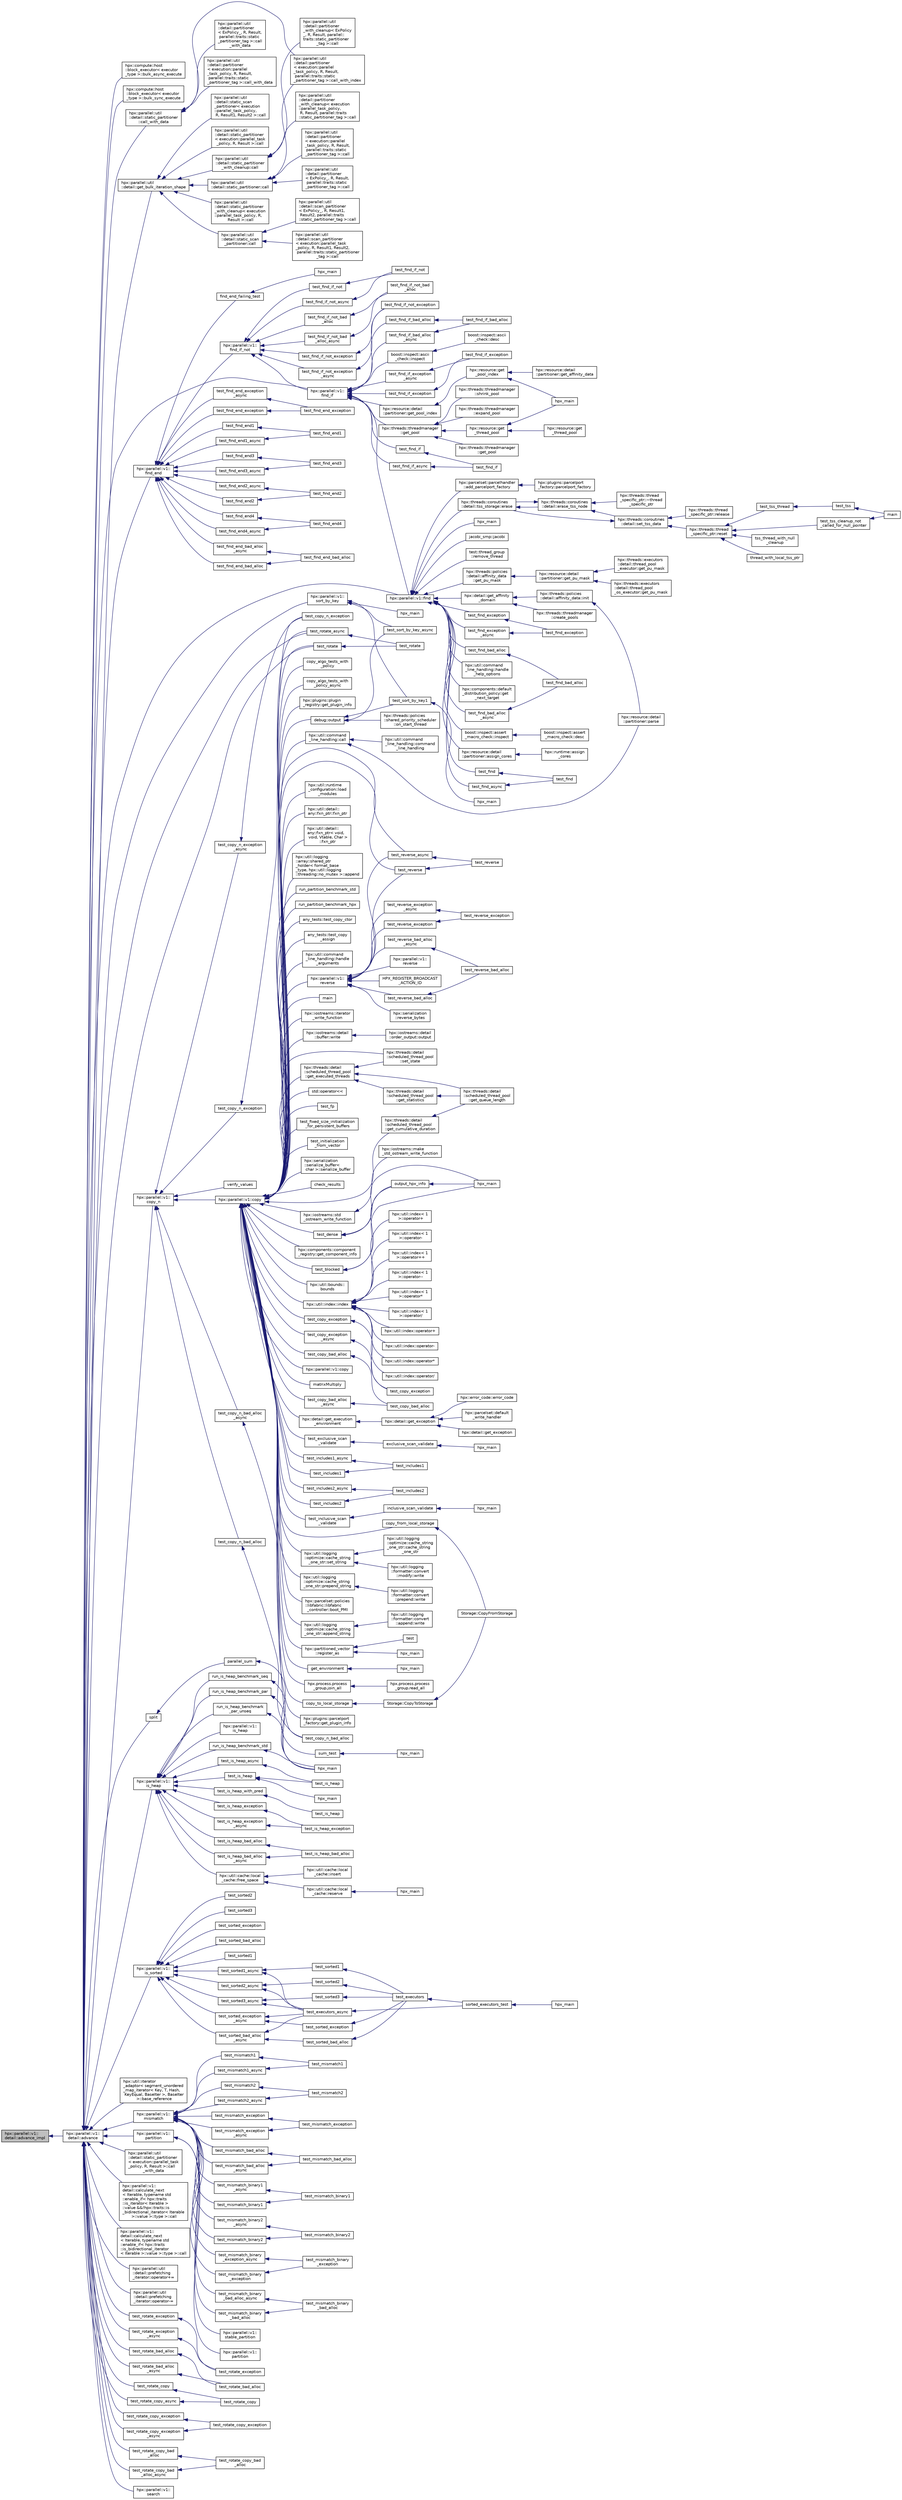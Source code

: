digraph "hpx::parallel::v1::detail::advance_impl"
{
  edge [fontname="Helvetica",fontsize="10",labelfontname="Helvetica",labelfontsize="10"];
  node [fontname="Helvetica",fontsize="10",shape=record];
  rankdir="LR";
  Node373 [label="hpx::parallel::v1::\ldetail::advance_impl",height=0.2,width=0.4,color="black", fillcolor="grey75", style="filled", fontcolor="black"];
  Node373 -> Node374 [dir="back",color="midnightblue",fontsize="10",style="solid",fontname="Helvetica"];
  Node374 [label="hpx::parallel::v1::\ldetail::advance",height=0.2,width=0.4,color="black", fillcolor="white", style="filled",URL="$d2/ddd/namespacehpx_1_1parallel_1_1v1_1_1detail.html#ad9fca7bce7b3e3c32302967ffc1fb4a4"];
  Node374 -> Node375 [dir="back",color="midnightblue",fontsize="10",style="solid",fontname="Helvetica"];
  Node375 [label="hpx::compute::host\l::block_executor\< executor\l_type \>::bulk_async_execute",height=0.2,width=0.4,color="black", fillcolor="white", style="filled",URL="$d5/d95/structhpx_1_1compute_1_1host_1_1block__executor.html#a8f79348c369921f679cb1b824d4b8020"];
  Node374 -> Node376 [dir="back",color="midnightblue",fontsize="10",style="solid",fontname="Helvetica"];
  Node376 [label="hpx::compute::host\l::block_executor\< executor\l_type \>::bulk_sync_execute",height=0.2,width=0.4,color="black", fillcolor="white", style="filled",URL="$d5/d95/structhpx_1_1compute_1_1host_1_1block__executor.html#a9ceecc44a7152b532a3a423f97af427c"];
  Node374 -> Node377 [dir="back",color="midnightblue",fontsize="10",style="solid",fontname="Helvetica"];
  Node377 [label="hpx::parallel::util\l::detail::get_bulk_iteration_shape",height=0.2,width=0.4,color="black", fillcolor="white", style="filled",URL="$db/d3e/namespacehpx_1_1parallel_1_1util_1_1detail.html#a86f73d13121a4afd334a34da6074ea24"];
  Node377 -> Node378 [dir="back",color="midnightblue",fontsize="10",style="solid",fontname="Helvetica"];
  Node378 [label="hpx::parallel::util\l::detail::static_partitioner::call",height=0.2,width=0.4,color="black", fillcolor="white", style="filled",URL="$d0/d26/structhpx_1_1parallel_1_1util_1_1detail_1_1static__partitioner.html#a55606c265351f432a032ffd3f526c9f0"];
  Node378 -> Node379 [dir="back",color="midnightblue",fontsize="10",style="solid",fontname="Helvetica"];
  Node379 [label="hpx::parallel::util\l::detail::partitioner\l\< ExPolicy_, R, Result,\l parallel::traits::static\l_partitioner_tag \>::call",height=0.2,width=0.4,color="black", fillcolor="white", style="filled",URL="$d9/da6/structhpx_1_1parallel_1_1util_1_1detail_1_1partitioner_3_01_ex_policy___00_01_r_00_01_result_00_f9188a728fbca94eb87dd779d6a026dd.html#a175d427f7214fb0049495e41dc2a54e1"];
  Node378 -> Node380 [dir="back",color="midnightblue",fontsize="10",style="solid",fontname="Helvetica"];
  Node380 [label="hpx::parallel::util\l::detail::partitioner\l\< execution::parallel\l_task_policy, R, Result,\l parallel::traits::static\l_partitioner_tag \>::call",height=0.2,width=0.4,color="black", fillcolor="white", style="filled",URL="$d2/d63/structhpx_1_1parallel_1_1util_1_1detail_1_1partitioner_3_01execution_1_1parallel__task__policy_0969c76df517dcec21fca7bbe6c5e8dec.html#a9fc3a0dd370ba00d8094b228c71ea206"];
  Node378 -> Node381 [dir="back",color="midnightblue",fontsize="10",style="solid",fontname="Helvetica"];
  Node381 [label="hpx::parallel::util\l::detail::partitioner\l\< execution::parallel\l_task_policy, R, Result,\l parallel::traits::static\l_partitioner_tag \>::call_with_index",height=0.2,width=0.4,color="black", fillcolor="white", style="filled",URL="$d2/d63/structhpx_1_1parallel_1_1util_1_1detail_1_1partitioner_3_01execution_1_1parallel__task__policy_0969c76df517dcec21fca7bbe6c5e8dec.html#ae29ad3ded2e96492f8b0d3f89630c55b"];
  Node377 -> Node382 [dir="back",color="midnightblue",fontsize="10",style="solid",fontname="Helvetica"];
  Node382 [label="hpx::parallel::util\l::detail::static_partitioner\l\< execution::parallel_task\l_policy, R, Result \>::call",height=0.2,width=0.4,color="black", fillcolor="white", style="filled",URL="$df/dd6/structhpx_1_1parallel_1_1util_1_1detail_1_1static__partitioner_3_01execution_1_1parallel__task__e307c4332e9603f100a00570fb182e4c.html#a6d9e6f39a7ed61b51f4172be35f686f9"];
  Node377 -> Node383 [dir="back",color="midnightblue",fontsize="10",style="solid",fontname="Helvetica"];
  Node383 [label="hpx::parallel::util\l::detail::static_partitioner\l_with_cleanup::call",height=0.2,width=0.4,color="black", fillcolor="white", style="filled",URL="$df/d7d/structhpx_1_1parallel_1_1util_1_1detail_1_1static__partitioner__with__cleanup.html#aeecd73fce300c09d9d3de28de56cd765"];
  Node383 -> Node384 [dir="back",color="midnightblue",fontsize="10",style="solid",fontname="Helvetica"];
  Node384 [label="hpx::parallel::util\l::detail::partitioner\l_with_cleanup\< ExPolicy\l_, R, Result, parallel::\ltraits::static_partitioner\l_tag \>::call",height=0.2,width=0.4,color="black", fillcolor="white", style="filled",URL="$d0/d90/structhpx_1_1parallel_1_1util_1_1detail_1_1partitioner__with__cleanup_3_01_ex_policy___00_01_r_0c3e17ad3ae71a37de155a669555baeda.html#aeb9438bf721d28529588bf5af4bcddba"];
  Node383 -> Node385 [dir="back",color="midnightblue",fontsize="10",style="solid",fontname="Helvetica"];
  Node385 [label="hpx::parallel::util\l::detail::partitioner\l_with_cleanup\< execution\l::parallel_task_policy,\l R, Result, parallel::traits\l::static_partitioner_tag \>::call",height=0.2,width=0.4,color="black", fillcolor="white", style="filled",URL="$d5/da7/structhpx_1_1parallel_1_1util_1_1detail_1_1partitioner__with__cleanup_3_01execution_1_1parallel_8673dcd98c12f633ab8c18b0022ea41a.html#a7b972bb926154f03e888a1b6fd127bcd"];
  Node377 -> Node386 [dir="back",color="midnightblue",fontsize="10",style="solid",fontname="Helvetica"];
  Node386 [label="hpx::parallel::util\l::detail::static_partitioner\l_with_cleanup\< execution\l::parallel_task_policy, R,\l Result \>::call",height=0.2,width=0.4,color="black", fillcolor="white", style="filled",URL="$df/dd6/structhpx_1_1parallel_1_1util_1_1detail_1_1static__partitioner__with__cleanup_3_01execution_1_1pee81c4d5fba158bd787d5798cd50c2c1.html#a8ad4ccadbe61740176e6186256233fd2"];
  Node377 -> Node387 [dir="back",color="midnightblue",fontsize="10",style="solid",fontname="Helvetica"];
  Node387 [label="hpx::parallel::util\l::detail::static_scan\l_partitioner::call",height=0.2,width=0.4,color="black", fillcolor="white", style="filled",URL="$d6/dba/structhpx_1_1parallel_1_1util_1_1detail_1_1static__scan__partitioner.html#a25ea6c014eef58f375a3ecbb2185ba0c"];
  Node387 -> Node388 [dir="back",color="midnightblue",fontsize="10",style="solid",fontname="Helvetica"];
  Node388 [label="hpx::parallel::util\l::detail::scan_partitioner\l\< ExPolicy_, R, Result1,\l Result2, parallel::traits\l::static_partitioner_tag \>::call",height=0.2,width=0.4,color="black", fillcolor="white", style="filled",URL="$d3/dc5/structhpx_1_1parallel_1_1util_1_1detail_1_1scan__partitioner_3_01_ex_policy___00_01_r_00_01_resu8681f2069743f920fc415be5cbab4cfc.html#a81f03c80515157478188ed27de54ec14"];
  Node387 -> Node389 [dir="back",color="midnightblue",fontsize="10",style="solid",fontname="Helvetica"];
  Node389 [label="hpx::parallel::util\l::detail::scan_partitioner\l\< execution::parallel_task\l_policy, R, Result1, Result2,\l parallel::traits::static_partitioner\l_tag \>::call",height=0.2,width=0.4,color="black", fillcolor="white", style="filled",URL="$dc/d0d/structhpx_1_1parallel_1_1util_1_1detail_1_1scan__partitioner_3_01execution_1_1parallel__task__po27cdc75dfa3303c868d1c8542c2a4e05.html#a668fa903a77643f2e22c7bdb3e02daee"];
  Node377 -> Node390 [dir="back",color="midnightblue",fontsize="10",style="solid",fontname="Helvetica"];
  Node390 [label="hpx::parallel::util\l::detail::static_scan\l_partitioner\< execution\l::parallel_task_policy,\l R, Result1, Result2 \>::call",height=0.2,width=0.4,color="black", fillcolor="white", style="filled",URL="$de/d2e/structhpx_1_1parallel_1_1util_1_1detail_1_1static__scan__partitioner_3_01execution_1_1parallel__8e160c3c419a57c7f05e2f191722824c.html#a64299a0bd2c41bac5cd118e8ff392410"];
  Node374 -> Node391 [dir="back",color="midnightblue",fontsize="10",style="solid",fontname="Helvetica"];
  Node391 [label="hpx::parallel::v1::\lcopy_n",height=0.2,width=0.4,color="black", fillcolor="white", style="filled",URL="$db/db9/namespacehpx_1_1parallel_1_1v1.html#a62b381b00123e950f7cd81ae9b16c4a6"];
  Node391 -> Node392 [dir="back",color="midnightblue",fontsize="10",style="solid",fontname="Helvetica"];
  Node392 [label="hpx::parallel::v1::copy",height=0.2,width=0.4,color="black", fillcolor="white", style="filled",URL="$db/db9/namespacehpx_1_1parallel_1_1v1.html#a502f993845638113034b4a1629b7a3c7"];
  Node392 -> Node393 [dir="back",color="midnightblue",fontsize="10",style="solid",fontname="Helvetica"];
  Node393 [label="hpx::util::detail::\lany::fxn_ptr::fxn_ptr",height=0.2,width=0.4,color="black", fillcolor="white", style="filled",URL="$d7/dcb/structhpx_1_1util_1_1detail_1_1any_1_1fxn__ptr.html#ac412cd5fb1858a7626b032904bfcc99d"];
  Node392 -> Node394 [dir="back",color="midnightblue",fontsize="10",style="solid",fontname="Helvetica"];
  Node394 [label="hpx::util::detail::\lany::fxn_ptr\< void,\l void, Vtable, Char \>\l::fxn_ptr",height=0.2,width=0.4,color="black", fillcolor="white", style="filled",URL="$d4/dfd/structhpx_1_1util_1_1detail_1_1any_1_1fxn__ptr_3_01void_00_01void_00_01_vtable_00_01_char_01_4.html#a34b8b84c43fba3e9c96736494926ef9e"];
  Node392 -> Node395 [dir="back",color="midnightblue",fontsize="10",style="solid",fontname="Helvetica"];
  Node395 [label="hpx::util::logging\l::array::shared_ptr\l_holder\< format_base\l_type, hpx::util::logging\l::threading::no_mutex \>::append",height=0.2,width=0.4,color="black", fillcolor="white", style="filled",URL="$d3/d8f/classhpx_1_1util_1_1logging_1_1array_1_1shared__ptr__holder.html#a048beba4280ba0e17bf9b63e48202479"];
  Node392 -> Node396 [dir="back",color="midnightblue",fontsize="10",style="solid",fontname="Helvetica"];
  Node396 [label="run_partition_benchmark_std",height=0.2,width=0.4,color="black", fillcolor="white", style="filled",URL="$d9/d88/benchmark__partition_8cpp.html#a8587bbea477cabbc07fb8c0909fda4bf"];
  Node392 -> Node397 [dir="back",color="midnightblue",fontsize="10",style="solid",fontname="Helvetica"];
  Node397 [label="run_partition_benchmark_hpx",height=0.2,width=0.4,color="black", fillcolor="white", style="filled",URL="$d9/d88/benchmark__partition_8cpp.html#a5c3c49868cd7a8f750c0d4d67d90501c"];
  Node392 -> Node398 [dir="back",color="midnightblue",fontsize="10",style="solid",fontname="Helvetica"];
  Node398 [label="any_tests::test_copy_ctor",height=0.2,width=0.4,color="black", fillcolor="white", style="filled",URL="$de/db0/namespaceany__tests.html#a4d2963fdb2362116cd7576b469e16554"];
  Node392 -> Node399 [dir="back",color="midnightblue",fontsize="10",style="solid",fontname="Helvetica"];
  Node399 [label="any_tests::test_copy\l_assign",height=0.2,width=0.4,color="black", fillcolor="white", style="filled",URL="$de/db0/namespaceany__tests.html#aedf0528c40685a62151d9d189d9478a8"];
  Node392 -> Node400 [dir="back",color="midnightblue",fontsize="10",style="solid",fontname="Helvetica"];
  Node400 [label="hpx::iostreams::detail\l::buffer::write",height=0.2,width=0.4,color="black", fillcolor="white", style="filled",URL="$d0/d8a/structhpx_1_1iostreams_1_1detail_1_1buffer.html#a3806c1acdff428b6a80e01c3304b1320"];
  Node400 -> Node401 [dir="back",color="midnightblue",fontsize="10",style="solid",fontname="Helvetica"];
  Node401 [label="hpx::iostreams::detail\l::order_output::output",height=0.2,width=0.4,color="black", fillcolor="white", style="filled",URL="$d8/d93/structhpx_1_1iostreams_1_1detail_1_1order__output.html#aa91d162ef08182ee688436517a0724c7"];
  Node392 -> Node402 [dir="back",color="midnightblue",fontsize="10",style="solid",fontname="Helvetica"];
  Node402 [label="hpx::util::command\l_line_handling::handle\l_arguments",height=0.2,width=0.4,color="black", fillcolor="white", style="filled",URL="$d2/df0/structhpx_1_1util_1_1command__line__handling.html#a1aa8a009a61fe583bf8de6e144846eee"];
  Node392 -> Node403 [dir="back",color="midnightblue",fontsize="10",style="solid",fontname="Helvetica"];
  Node403 [label="hpx::util::command\l_line_handling::call",height=0.2,width=0.4,color="black", fillcolor="white", style="filled",URL="$d2/df0/structhpx_1_1util_1_1command__line__handling.html#a88a7542cea910b1dcb77191654c3419e"];
  Node403 -> Node404 [dir="back",color="midnightblue",fontsize="10",style="solid",fontname="Helvetica"];
  Node404 [label="hpx::util::command\l_line_handling::command\l_line_handling",height=0.2,width=0.4,color="black", fillcolor="white", style="filled",URL="$d2/df0/structhpx_1_1util_1_1command__line__handling.html#a41c8e4f57b82b9f0357d259c70d11527"];
  Node403 -> Node405 [dir="back",color="midnightblue",fontsize="10",style="solid",fontname="Helvetica"];
  Node405 [label="hpx::resource::detail\l::partitioner::parse",height=0.2,width=0.4,color="black", fillcolor="white", style="filled",URL="$d0/dab/classhpx_1_1resource_1_1detail_1_1partitioner.html#a8319dd5018945e7d493f7a6d88a6ca02"];
  Node392 -> Node406 [dir="back",color="midnightblue",fontsize="10",style="solid",fontname="Helvetica"];
  Node406 [label="hpx::components::component\l_registry::get_component_info",height=0.2,width=0.4,color="black", fillcolor="white", style="filled",URL="$de/da5/structhpx_1_1components_1_1component__registry.html#a12bb12c156afc3b514f5ae5aed45090f",tooltip="Return the ini-information for all contained components. "];
  Node392 -> Node407 [dir="back",color="midnightblue",fontsize="10",style="solid",fontname="Helvetica"];
  Node407 [label="hpx::util::index::index",height=0.2,width=0.4,color="black", fillcolor="white", style="filled",URL="$de/d30/classhpx_1_1util_1_1index.html#abf882e9cdd8bf9d95b4faba144f9caed",tooltip="Effects: Zero-initializes each component. "];
  Node407 -> Node408 [dir="back",color="midnightblue",fontsize="10",style="solid",fontname="Helvetica"];
  Node408 [label="hpx::util::index::operator+",height=0.2,width=0.4,color="black", fillcolor="white", style="filled",URL="$de/d30/classhpx_1_1util_1_1index.html#aa34af735cadc4d8a2b5692f4b412912e",tooltip="Returns: index<Rank>{*this} += rhs. "];
  Node407 -> Node409 [dir="back",color="midnightblue",fontsize="10",style="solid",fontname="Helvetica"];
  Node409 [label="hpx::util::index::operator-",height=0.2,width=0.4,color="black", fillcolor="white", style="filled",URL="$de/d30/classhpx_1_1util_1_1index.html#af2673a8ee8f0a7d06b05aa0df21dd4fd",tooltip="Returns: index<Rank>{*this} -= rhs. "];
  Node407 -> Node410 [dir="back",color="midnightblue",fontsize="10",style="solid",fontname="Helvetica"];
  Node410 [label="hpx::util::index::operator*",height=0.2,width=0.4,color="black", fillcolor="white", style="filled",URL="$de/d30/classhpx_1_1util_1_1index.html#a88b206e4eed810dfb3b2bc0946511fc1",tooltip="Returns: index<Rank>{*this} *= v. "];
  Node407 -> Node411 [dir="back",color="midnightblue",fontsize="10",style="solid",fontname="Helvetica"];
  Node411 [label="hpx::util::index::operator/",height=0.2,width=0.4,color="black", fillcolor="white", style="filled",URL="$de/d30/classhpx_1_1util_1_1index.html#acd7ae8f549efa876966cf63fecef7bd6",tooltip="Returns: index<Rank>{*this} /= v. "];
  Node407 -> Node412 [dir="back",color="midnightblue",fontsize="10",style="solid",fontname="Helvetica"];
  Node412 [label="hpx::util::index\< 1\l \>::operator+",height=0.2,width=0.4,color="black", fillcolor="white", style="filled",URL="$d5/d22/classhpx_1_1util_1_1index_3_011_01_4.html#ae39412c026f3104fa5ae68e39be44d36",tooltip="Returns: index<Rank>{*this} += rhs. "];
  Node407 -> Node413 [dir="back",color="midnightblue",fontsize="10",style="solid",fontname="Helvetica"];
  Node413 [label="hpx::util::index\< 1\l \>::operator-",height=0.2,width=0.4,color="black", fillcolor="white", style="filled",URL="$d5/d22/classhpx_1_1util_1_1index_3_011_01_4.html#addbab11e083426c0fb78a18934335abf",tooltip="Returns: index<Rank>{*this} -= rhs. "];
  Node407 -> Node414 [dir="back",color="midnightblue",fontsize="10",style="solid",fontname="Helvetica"];
  Node414 [label="hpx::util::index\< 1\l \>::operator++",height=0.2,width=0.4,color="black", fillcolor="white", style="filled",URL="$d5/d22/classhpx_1_1util_1_1index_3_011_01_4.html#aec7d69c870cafa096c629a0a9e7503ad"];
  Node407 -> Node415 [dir="back",color="midnightblue",fontsize="10",style="solid",fontname="Helvetica"];
  Node415 [label="hpx::util::index\< 1\l \>::operator--",height=0.2,width=0.4,color="black", fillcolor="white", style="filled",URL="$d5/d22/classhpx_1_1util_1_1index_3_011_01_4.html#a1f14fc3ee6db184107e5d112e03dd6f7"];
  Node407 -> Node416 [dir="back",color="midnightblue",fontsize="10",style="solid",fontname="Helvetica"];
  Node416 [label="hpx::util::index\< 1\l \>::operator*",height=0.2,width=0.4,color="black", fillcolor="white", style="filled",URL="$d5/d22/classhpx_1_1util_1_1index_3_011_01_4.html#a32f4ab025e08253ba6acf9351b1694da",tooltip="Returns: index<Rank>{*this} *= v. "];
  Node407 -> Node417 [dir="back",color="midnightblue",fontsize="10",style="solid",fontname="Helvetica"];
  Node417 [label="hpx::util::index\< 1\l \>::operator/",height=0.2,width=0.4,color="black", fillcolor="white", style="filled",URL="$d5/d22/classhpx_1_1util_1_1index_3_011_01_4.html#a3d225d331fb3d8dc8fcb9e760c9518d9",tooltip="Returns: index<Rank>{*this} /= v. "];
  Node392 -> Node418 [dir="back",color="midnightblue",fontsize="10",style="solid",fontname="Helvetica"];
  Node418 [label="hpx::util::bounds::\lbounds",height=0.2,width=0.4,color="black", fillcolor="white", style="filled",URL="$d4/d1b/classhpx_1_1util_1_1bounds.html#a601f156f60c6e659628f03d389770fe7",tooltip="Effects: Zero-initializes each component. "];
  Node392 -> Node419 [dir="back",color="midnightblue",fontsize="10",style="solid",fontname="Helvetica"];
  Node419 [label="test_copy_exception",height=0.2,width=0.4,color="black", fillcolor="white", style="filled",URL="$d9/d54/copy_8cpp.html#a8ffc3bbb8c0f16b653e0f5c7cc243f21"];
  Node419 -> Node420 [dir="back",color="midnightblue",fontsize="10",style="solid",fontname="Helvetica"];
  Node420 [label="test_copy_exception",height=0.2,width=0.4,color="black", fillcolor="white", style="filled",URL="$d9/d54/copy_8cpp.html#af7fb37549a32793d916e9bad873d5813"];
  Node392 -> Node421 [dir="back",color="midnightblue",fontsize="10",style="solid",fontname="Helvetica"];
  Node421 [label="test_copy_exception\l_async",height=0.2,width=0.4,color="black", fillcolor="white", style="filled",URL="$d9/d54/copy_8cpp.html#a975f6058b2ad575758bb9c1b54a1c464"];
  Node421 -> Node420 [dir="back",color="midnightblue",fontsize="10",style="solid",fontname="Helvetica"];
  Node392 -> Node422 [dir="back",color="midnightblue",fontsize="10",style="solid",fontname="Helvetica"];
  Node422 [label="test_copy_bad_alloc",height=0.2,width=0.4,color="black", fillcolor="white", style="filled",URL="$d9/d54/copy_8cpp.html#a4c5374392b9ae4528dc31288a3a45d20"];
  Node422 -> Node423 [dir="back",color="midnightblue",fontsize="10",style="solid",fontname="Helvetica"];
  Node423 [label="test_copy_bad_alloc",height=0.2,width=0.4,color="black", fillcolor="white", style="filled",URL="$d9/d54/copy_8cpp.html#aedcfd9653ff5c789744b7fa97fdf2823"];
  Node392 -> Node424 [dir="back",color="midnightblue",fontsize="10",style="solid",fontname="Helvetica"];
  Node424 [label="test_copy_bad_alloc\l_async",height=0.2,width=0.4,color="black", fillcolor="white", style="filled",URL="$d9/d54/copy_8cpp.html#aae3d66abea479b770899329ccb071715"];
  Node424 -> Node423 [dir="back",color="midnightblue",fontsize="10",style="solid",fontname="Helvetica"];
  Node392 -> Node425 [dir="back",color="midnightblue",fontsize="10",style="solid",fontname="Helvetica"];
  Node425 [label="hpx::parallel::v1::copy",height=0.2,width=0.4,color="black", fillcolor="white", style="filled",URL="$db/db9/namespacehpx_1_1parallel_1_1v1.html#acbc0b8406e3e0e109cbbae1ba799520f"];
  Node392 -> Node426 [dir="back",color="midnightblue",fontsize="10",style="solid",fontname="Helvetica"];
  Node426 [label="matrixMultiply",height=0.2,width=0.4,color="black", fillcolor="white", style="filled",URL="$dd/d84/cublas__matmul_8cpp.html#aa067c394898cc546b800722bc5eae6ee"];
  Node392 -> Node427 [dir="back",color="midnightblue",fontsize="10",style="solid",fontname="Helvetica"];
  Node427 [label="hpx::detail::get_execution\l_environment",height=0.2,width=0.4,color="black", fillcolor="white", style="filled",URL="$d5/dbe/namespacehpx_1_1detail.html#a3e32a0565372de65928b1a495a4e9d2b"];
  Node427 -> Node428 [dir="back",color="midnightblue",fontsize="10",style="solid",fontname="Helvetica"];
  Node428 [label="hpx::detail::get_exception",height=0.2,width=0.4,color="black", fillcolor="white", style="filled",URL="$d5/dbe/namespacehpx_1_1detail.html#a9bc870a59e82a707b66f801d11a31524"];
  Node428 -> Node429 [dir="back",color="midnightblue",fontsize="10",style="solid",fontname="Helvetica"];
  Node429 [label="hpx::error_code::error_code",height=0.2,width=0.4,color="black", fillcolor="white", style="filled",URL="$d0/ddf/classhpx_1_1error__code.html#a6c75f772a727844e82acc4bda0478be1"];
  Node428 -> Node430 [dir="back",color="midnightblue",fontsize="10",style="solid",fontname="Helvetica"];
  Node430 [label="hpx::parcelset::default\l_write_handler",height=0.2,width=0.4,color="black", fillcolor="white", style="filled",URL="$d4/d41/namespacehpx_1_1parcelset.html#afbd7ba917a0c0adcad43f9b8b0ef1dc2"];
  Node428 -> Node431 [dir="back",color="midnightblue",fontsize="10",style="solid",fontname="Helvetica"];
  Node431 [label="hpx::detail::get_exception",height=0.2,width=0.4,color="black", fillcolor="white", style="filled",URL="$d5/dbe/namespacehpx_1_1detail.html#ae1fcb86925dcb6c7699a858634407236"];
  Node392 -> Node432 [dir="back",color="midnightblue",fontsize="10",style="solid",fontname="Helvetica"];
  Node432 [label="test_exclusive_scan\l_validate",height=0.2,width=0.4,color="black", fillcolor="white", style="filled",URL="$df/d8d/exclusive__scan__validate_8cpp.html#a3ad0827210ccbc9a0b7c3f7082df3661"];
  Node432 -> Node433 [dir="back",color="midnightblue",fontsize="10",style="solid",fontname="Helvetica"];
  Node433 [label="exclusive_scan_validate",height=0.2,width=0.4,color="black", fillcolor="white", style="filled",URL="$df/d8d/exclusive__scan__validate_8cpp.html#a3178f79cb25796b61aa07c085078a217"];
  Node433 -> Node434 [dir="back",color="midnightblue",fontsize="10",style="solid",fontname="Helvetica"];
  Node434 [label="hpx_main",height=0.2,width=0.4,color="black", fillcolor="white", style="filled",URL="$df/d8d/exclusive__scan__validate_8cpp.html#a4ca51ec94fa82421fc621b58eef7b01c"];
  Node392 -> Node435 [dir="back",color="midnightblue",fontsize="10",style="solid",fontname="Helvetica"];
  Node435 [label="test_includes1",height=0.2,width=0.4,color="black", fillcolor="white", style="filled",URL="$dc/d10/includes_8cpp.html#ac9a328bca1819c3cf102403b9e78af4d"];
  Node435 -> Node436 [dir="back",color="midnightblue",fontsize="10",style="solid",fontname="Helvetica"];
  Node436 [label="test_includes1",height=0.2,width=0.4,color="black", fillcolor="white", style="filled",URL="$dc/d10/includes_8cpp.html#a6d101b4dd9e1eda799b990378346277a"];
  Node392 -> Node437 [dir="back",color="midnightblue",fontsize="10",style="solid",fontname="Helvetica"];
  Node437 [label="test_includes1_async",height=0.2,width=0.4,color="black", fillcolor="white", style="filled",URL="$dc/d10/includes_8cpp.html#a54dad366ee0ed5b7f40cb5bf2eb78c8b"];
  Node437 -> Node436 [dir="back",color="midnightblue",fontsize="10",style="solid",fontname="Helvetica"];
  Node392 -> Node438 [dir="back",color="midnightblue",fontsize="10",style="solid",fontname="Helvetica"];
  Node438 [label="test_includes2",height=0.2,width=0.4,color="black", fillcolor="white", style="filled",URL="$dc/d10/includes_8cpp.html#aa28131ce41bfe9d6f55063ecaaa95d0b"];
  Node438 -> Node439 [dir="back",color="midnightblue",fontsize="10",style="solid",fontname="Helvetica"];
  Node439 [label="test_includes2",height=0.2,width=0.4,color="black", fillcolor="white", style="filled",URL="$dc/d10/includes_8cpp.html#a094e019ec3ea270d55f1b58f7e08cfd0"];
  Node392 -> Node440 [dir="back",color="midnightblue",fontsize="10",style="solid",fontname="Helvetica"];
  Node440 [label="test_includes2_async",height=0.2,width=0.4,color="black", fillcolor="white", style="filled",URL="$dc/d10/includes_8cpp.html#a74f23df4b3d3dfced1942f74518c545e"];
  Node440 -> Node439 [dir="back",color="midnightblue",fontsize="10",style="solid",fontname="Helvetica"];
  Node392 -> Node441 [dir="back",color="midnightblue",fontsize="10",style="solid",fontname="Helvetica"];
  Node441 [label="test_inclusive_scan\l_validate",height=0.2,width=0.4,color="black", fillcolor="white", style="filled",URL="$d1/d1e/inclusive__scan__tests_8hpp.html#a2576aec37ed584e4e707efc8e894d04f"];
  Node441 -> Node442 [dir="back",color="midnightblue",fontsize="10",style="solid",fontname="Helvetica"];
  Node442 [label="inclusive_scan_validate",height=0.2,width=0.4,color="black", fillcolor="white", style="filled",URL="$d4/d31/inclusive__scan_8cpp.html#ac12e0974d9a242534d53315ebffcf4ea"];
  Node442 -> Node443 [dir="back",color="midnightblue",fontsize="10",style="solid",fontname="Helvetica"];
  Node443 [label="hpx_main",height=0.2,width=0.4,color="black", fillcolor="white", style="filled",URL="$d4/d31/inclusive__scan_8cpp.html#a4ca51ec94fa82421fc621b58eef7b01c"];
  Node392 -> Node444 [dir="back",color="midnightblue",fontsize="10",style="solid",fontname="Helvetica"];
  Node444 [label="get_environment",height=0.2,width=0.4,color="black", fillcolor="white", style="filled",URL="$df/ddc/launch__process_8cpp.html#a0cf78c7984634501049f3dc46fd28d69"];
  Node444 -> Node445 [dir="back",color="midnightblue",fontsize="10",style="solid",fontname="Helvetica"];
  Node445 [label="hpx_main",height=0.2,width=0.4,color="black", fillcolor="white", style="filled",URL="$df/ddc/launch__process_8cpp.html#a4ca51ec94fa82421fc621b58eef7b01c"];
  Node392 -> Node446 [dir="back",color="midnightblue",fontsize="10",style="solid",fontname="Helvetica"];
  Node446 [label="hpx::parcelset::policies\l::libfabric::libfabric\l_controller::boot_PMI",height=0.2,width=0.4,color="black", fillcolor="white", style="filled",URL="$db/d9f/classhpx_1_1parcelset_1_1policies_1_1libfabric_1_1libfabric__controller.html#a8107a3c0779afb2b6f59b6f2d7fed085"];
  Node392 -> Node447 [dir="back",color="midnightblue",fontsize="10",style="solid",fontname="Helvetica"];
  Node447 [label="copy_to_local_storage",height=0.2,width=0.4,color="black", fillcolor="white", style="filled",URL="$db/daa/network__storage_8cpp.html#a4a30e53cccd72e7de949feb0415f8d20"];
  Node447 -> Node448 [dir="back",color="midnightblue",fontsize="10",style="solid",fontname="Helvetica"];
  Node448 [label="Storage::CopyToStorage",height=0.2,width=0.4,color="black", fillcolor="white", style="filled",URL="$db/dd5/namespace_storage.html#a67db530df57f7b0d41ea9afcaac8946c"];
  Node448 -> Node449 [dir="back",color="midnightblue",fontsize="10",style="solid",fontname="Helvetica"];
  Node449 [label="Storage::CopyFromStorage",height=0.2,width=0.4,color="black", fillcolor="white", style="filled",URL="$db/dd5/namespace_storage.html#afc22ee9d2a21b6e473f85bb8b98c93b0"];
  Node392 -> Node450 [dir="back",color="midnightblue",fontsize="10",style="solid",fontname="Helvetica"];
  Node450 [label="copy_from_local_storage",height=0.2,width=0.4,color="black", fillcolor="white", style="filled",URL="$db/daa/network__storage_8cpp.html#a6abda1483818c08b41b9b2eeb5d974a3"];
  Node450 -> Node449 [dir="back",color="midnightblue",fontsize="10",style="solid",fontname="Helvetica"];
  Node392 -> Node451 [dir="back",color="midnightblue",fontsize="10",style="solid",fontname="Helvetica"];
  Node451 [label="hpx::util::logging\l::optimize::cache_string\l_one_str::set_string",height=0.2,width=0.4,color="black", fillcolor="white", style="filled",URL="$d2/df1/structhpx_1_1util_1_1logging_1_1optimize_1_1cache__string__one__str.html#a68a6011976ebbb742364cbdcbbad654c"];
  Node451 -> Node452 [dir="back",color="midnightblue",fontsize="10",style="solid",fontname="Helvetica"];
  Node452 [label="hpx::util::logging\l::formatter::convert\l::modify::write",height=0.2,width=0.4,color="black", fillcolor="white", style="filled",URL="$df/d5f/namespacehpx_1_1util_1_1logging_1_1formatter_1_1convert_1_1modify.html#a7c07f6847ab66deacc9a8f568981251f"];
  Node451 -> Node453 [dir="back",color="midnightblue",fontsize="10",style="solid",fontname="Helvetica"];
  Node453 [label="hpx::util::logging\l::optimize::cache_string\l_one_str::cache_string\l_one_str",height=0.2,width=0.4,color="black", fillcolor="white", style="filled",URL="$d2/df1/structhpx_1_1util_1_1logging_1_1optimize_1_1cache__string__one__str.html#acb8b3a32a98895381f06c406f4c0f923"];
  Node392 -> Node454 [dir="back",color="midnightblue",fontsize="10",style="solid",fontname="Helvetica"];
  Node454 [label="hpx::util::logging\l::optimize::cache_string\l_one_str::prepend_string",height=0.2,width=0.4,color="black", fillcolor="white", style="filled",URL="$d2/df1/structhpx_1_1util_1_1logging_1_1optimize_1_1cache__string__one__str.html#ac65d8bb47cd38308b999f665ec8e743f"];
  Node454 -> Node455 [dir="back",color="midnightblue",fontsize="10",style="solid",fontname="Helvetica"];
  Node455 [label="hpx::util::logging\l::formatter::convert\l::prepend::write",height=0.2,width=0.4,color="black", fillcolor="white", style="filled",URL="$de/d08/namespacehpx_1_1util_1_1logging_1_1formatter_1_1convert_1_1prepend.html#a9d1f7a8714138e4c036db67efa8a84ef"];
  Node392 -> Node456 [dir="back",color="midnightblue",fontsize="10",style="solid",fontname="Helvetica"];
  Node456 [label="hpx::util::logging\l::optimize::cache_string\l_one_str::append_string",height=0.2,width=0.4,color="black", fillcolor="white", style="filled",URL="$d2/df1/structhpx_1_1util_1_1logging_1_1optimize_1_1cache__string__one__str.html#aa454ed031c9577ea72be70dc9db7fb0e"];
  Node456 -> Node457 [dir="back",color="midnightblue",fontsize="10",style="solid",fontname="Helvetica"];
  Node457 [label="hpx::util::logging\l::formatter::convert\l::append::write",height=0.2,width=0.4,color="black", fillcolor="white", style="filled",URL="$da/d97/namespacehpx_1_1util_1_1logging_1_1formatter_1_1convert_1_1append.html#a4b983567f53121b8e642d2b68e4b56d7"];
  Node392 -> Node458 [dir="back",color="midnightblue",fontsize="10",style="solid",fontname="Helvetica"];
  Node458 [label="hpx::plugins::parcelport\l_factory::get_plugin_info",height=0.2,width=0.4,color="black", fillcolor="white", style="filled",URL="$d2/d50/structhpx_1_1plugins_1_1parcelport__factory.html#ae0bfc9ba44b48f0fab21ce8ad91f98aa"];
  Node392 -> Node459 [dir="back",color="midnightblue",fontsize="10",style="solid",fontname="Helvetica"];
  Node459 [label="copy_algo_tests_with\l_policy",height=0.2,width=0.4,color="black", fillcolor="white", style="filled",URL="$d9/d91/partitioned__vector__copy_8cpp.html#ae0e3f9d05350442941fbd4339e31e6be"];
  Node392 -> Node460 [dir="back",color="midnightblue",fontsize="10",style="solid",fontname="Helvetica"];
  Node460 [label="copy_algo_tests_with\l_policy_async",height=0.2,width=0.4,color="black", fillcolor="white", style="filled",URL="$d9/d91/partitioned__vector__copy_8cpp.html#a2a8bfcd77f2b6d1bef69bbfcd08f2ca3"];
  Node392 -> Node461 [dir="back",color="midnightblue",fontsize="10",style="solid",fontname="Helvetica"];
  Node461 [label="hpx::partitioned_vector\l::register_as",height=0.2,width=0.4,color="black", fillcolor="white", style="filled",URL="$d1/d60/classhpx_1_1partitioned__vector.html#aa5bc9806884a016563badd3631acba76"];
  Node461 -> Node462 [dir="back",color="midnightblue",fontsize="10",style="solid",fontname="Helvetica"];
  Node462 [label="hpx_main",height=0.2,width=0.4,color="black", fillcolor="white", style="filled",URL="$db/d7c/partitioned__vector__spmd__foreach_8cpp.html#a4ca51ec94fa82421fc621b58eef7b01c"];
  Node461 -> Node463 [dir="back",color="midnightblue",fontsize="10",style="solid",fontname="Helvetica"];
  Node463 [label="test",height=0.2,width=0.4,color="black", fillcolor="white", style="filled",URL="$dd/dc9/serialization__partitioned__vector_8cpp.html#ad31f39df04713d49dcb2ed6f9ec4c77b"];
  Node392 -> Node464 [dir="back",color="midnightblue",fontsize="10",style="solid",fontname="Helvetica"];
  Node464 [label="hpx::plugins::plugin\l_registry::get_plugin_info",height=0.2,width=0.4,color="black", fillcolor="white", style="filled",URL="$d2/d92/structhpx_1_1plugins_1_1plugin__registry.html#ac91702c64cc8940454562390d79e341f",tooltip="Return the ini-information for all contained components. "];
  Node392 -> Node465 [dir="back",color="midnightblue",fontsize="10",style="solid",fontname="Helvetica"];
  Node465 [label="hpx.process.process\l_group.join_all",height=0.2,width=0.4,color="black", fillcolor="white", style="filled",URL="$d5/d67/classhpx_1_1process_1_1process__group.html#adcfb796ea57830ecf0c854f89e10f7b0"];
  Node465 -> Node466 [dir="back",color="midnightblue",fontsize="10",style="solid",fontname="Helvetica"];
  Node466 [label="hpx.process.process\l_group.read_all",height=0.2,width=0.4,color="black", fillcolor="white", style="filled",URL="$d5/d67/classhpx_1_1process_1_1process__group.html#a9250808f2c832dbcce173126d1df9106"];
  Node392 -> Node467 [dir="back",color="midnightblue",fontsize="10",style="solid",fontname="Helvetica"];
  Node467 [label="test_reverse",height=0.2,width=0.4,color="black", fillcolor="white", style="filled",URL="$d8/dc4/reverse_8cpp.html#a698a7dfc93bebfd1903e9279d728b478"];
  Node467 -> Node468 [dir="back",color="midnightblue",fontsize="10",style="solid",fontname="Helvetica"];
  Node468 [label="test_reverse",height=0.2,width=0.4,color="black", fillcolor="white", style="filled",URL="$d8/dc4/reverse_8cpp.html#af8ceb06646276dda271ee75fb9cb1330"];
  Node392 -> Node469 [dir="back",color="midnightblue",fontsize="10",style="solid",fontname="Helvetica"];
  Node469 [label="test_reverse_async",height=0.2,width=0.4,color="black", fillcolor="white", style="filled",URL="$d8/dc4/reverse_8cpp.html#a98d04b1d1b66041667a0b108cb75bd94"];
  Node469 -> Node468 [dir="back",color="midnightblue",fontsize="10",style="solid",fontname="Helvetica"];
  Node392 -> Node470 [dir="back",color="midnightblue",fontsize="10",style="solid",fontname="Helvetica"];
  Node470 [label="hpx::parallel::v1::\lreverse",height=0.2,width=0.4,color="black", fillcolor="white", style="filled",URL="$db/db9/namespacehpx_1_1parallel_1_1v1.html#a6bbf1266e4c8218912dd6b0f4e45af81"];
  Node470 -> Node471 [dir="back",color="midnightblue",fontsize="10",style="solid",fontname="Helvetica"];
  Node471 [label="hpx::serialization\l::reverse_bytes",height=0.2,width=0.4,color="black", fillcolor="white", style="filled",URL="$d5/d3c/namespacehpx_1_1serialization.html#a8f011ebc83a6d30da709e16b0cb73d01"];
  Node470 -> Node467 [dir="back",color="midnightblue",fontsize="10",style="solid",fontname="Helvetica"];
  Node470 -> Node469 [dir="back",color="midnightblue",fontsize="10",style="solid",fontname="Helvetica"];
  Node470 -> Node472 [dir="back",color="midnightblue",fontsize="10",style="solid",fontname="Helvetica"];
  Node472 [label="test_reverse_exception",height=0.2,width=0.4,color="black", fillcolor="white", style="filled",URL="$d8/dc4/reverse_8cpp.html#a3fc488f688ffcc2638e75651d05ce0a1"];
  Node472 -> Node473 [dir="back",color="midnightblue",fontsize="10",style="solid",fontname="Helvetica"];
  Node473 [label="test_reverse_exception",height=0.2,width=0.4,color="black", fillcolor="white", style="filled",URL="$d8/dc4/reverse_8cpp.html#aa2d8d81dddb303261c7e261a04af58e8"];
  Node470 -> Node474 [dir="back",color="midnightblue",fontsize="10",style="solid",fontname="Helvetica"];
  Node474 [label="test_reverse_exception\l_async",height=0.2,width=0.4,color="black", fillcolor="white", style="filled",URL="$d8/dc4/reverse_8cpp.html#aa1ef542757feafa7771fd3a91fad9ec3"];
  Node474 -> Node473 [dir="back",color="midnightblue",fontsize="10",style="solid",fontname="Helvetica"];
  Node470 -> Node475 [dir="back",color="midnightblue",fontsize="10",style="solid",fontname="Helvetica"];
  Node475 [label="test_reverse_bad_alloc",height=0.2,width=0.4,color="black", fillcolor="white", style="filled",URL="$d8/dc4/reverse_8cpp.html#a40fe535807d02cbe5ca07115a9136645"];
  Node475 -> Node476 [dir="back",color="midnightblue",fontsize="10",style="solid",fontname="Helvetica"];
  Node476 [label="test_reverse_bad_alloc",height=0.2,width=0.4,color="black", fillcolor="white", style="filled",URL="$d8/dc4/reverse_8cpp.html#ab4e1a7ce9674bb5cf3ffcc0f43d8f0df"];
  Node470 -> Node477 [dir="back",color="midnightblue",fontsize="10",style="solid",fontname="Helvetica"];
  Node477 [label="test_reverse_bad_alloc\l_async",height=0.2,width=0.4,color="black", fillcolor="white", style="filled",URL="$d8/dc4/reverse_8cpp.html#ae0154bff33a98454ffa3b43769b3947c"];
  Node477 -> Node476 [dir="back",color="midnightblue",fontsize="10",style="solid",fontname="Helvetica"];
  Node470 -> Node478 [dir="back",color="midnightblue",fontsize="10",style="solid",fontname="Helvetica"];
  Node478 [label="hpx::parallel::v1::\lreverse",height=0.2,width=0.4,color="black", fillcolor="white", style="filled",URL="$db/db9/namespacehpx_1_1parallel_1_1v1.html#add542518419ae02ebf254281b2f6b467"];
  Node470 -> Node479 [dir="back",color="midnightblue",fontsize="10",style="solid",fontname="Helvetica"];
  Node479 [label="HPX_REGISTER_BROADCAST\l_ACTION_ID",height=0.2,width=0.4,color="black", fillcolor="white", style="filled",URL="$de/d5c/runtime__support__server_8cpp.html#a2c7fd60adfab122ae67b173ad73fc706"];
  Node392 -> Node480 [dir="back",color="midnightblue",fontsize="10",style="solid",fontname="Helvetica"];
  Node480 [label="test_rotate",height=0.2,width=0.4,color="black", fillcolor="white", style="filled",URL="$d7/d5d/rotate_8cpp.html#ab8a8520d8bdef3f9022bc5377426d949"];
  Node480 -> Node481 [dir="back",color="midnightblue",fontsize="10",style="solid",fontname="Helvetica"];
  Node481 [label="test_rotate",height=0.2,width=0.4,color="black", fillcolor="white", style="filled",URL="$d7/d5d/rotate_8cpp.html#ae9e7ca0d224acd1e52ac006b1b1249e6"];
  Node392 -> Node482 [dir="back",color="midnightblue",fontsize="10",style="solid",fontname="Helvetica"];
  Node482 [label="test_rotate_async",height=0.2,width=0.4,color="black", fillcolor="white", style="filled",URL="$d7/d5d/rotate_8cpp.html#ae3e37eb13d1c555e7ec861e99599cecb"];
  Node482 -> Node481 [dir="back",color="midnightblue",fontsize="10",style="solid",fontname="Helvetica"];
  Node392 -> Node483 [dir="back",color="midnightblue",fontsize="10",style="solid",fontname="Helvetica"];
  Node483 [label="hpx::util::runtime\l_configuration::load\l_modules",height=0.2,width=0.4,color="black", fillcolor="white", style="filled",URL="$d8/d70/classhpx_1_1util_1_1runtime__configuration.html#a684c450613a1e9286639e43b793a07ce"];
  Node392 -> Node484 [dir="back",color="midnightblue",fontsize="10",style="solid",fontname="Helvetica"];
  Node484 [label="hpx::threads::detail\l::scheduled_thread_pool\l::set_state",height=0.2,width=0.4,color="black", fillcolor="white", style="filled",URL="$d2/df7/classhpx_1_1threads_1_1detail_1_1scheduled__thread__pool.html#a4c5c2e57730a788a22926759bcc07972"];
  Node392 -> Node485 [dir="back",color="midnightblue",fontsize="10",style="solid",fontname="Helvetica"];
  Node485 [label="hpx::threads::detail\l::scheduled_thread_pool\l::get_executed_threads",height=0.2,width=0.4,color="black", fillcolor="white", style="filled",URL="$d2/df7/classhpx_1_1threads_1_1detail_1_1scheduled__thread__pool.html#a752993760499d1faf511432e3230620a"];
  Node485 -> Node486 [dir="back",color="midnightblue",fontsize="10",style="solid",fontname="Helvetica"];
  Node486 [label="hpx::threads::detail\l::scheduled_thread_pool\l::get_queue_length",height=0.2,width=0.4,color="black", fillcolor="white", style="filled",URL="$d2/df7/classhpx_1_1threads_1_1detail_1_1scheduled__thread__pool.html#a2f281765fae56e182a978b907c75f1ca"];
  Node485 -> Node484 [dir="back",color="midnightblue",fontsize="10",style="solid",fontname="Helvetica"];
  Node485 -> Node487 [dir="back",color="midnightblue",fontsize="10",style="solid",fontname="Helvetica"];
  Node487 [label="hpx::threads::detail\l::scheduled_thread_pool\l::get_statistics",height=0.2,width=0.4,color="black", fillcolor="white", style="filled",URL="$d2/df7/classhpx_1_1threads_1_1detail_1_1scheduled__thread__pool.html#af2dcb72d2af1ae8d518295a975531b21"];
  Node487 -> Node486 [dir="back",color="midnightblue",fontsize="10",style="solid",fontname="Helvetica"];
  Node392 -> Node488 [dir="back",color="midnightblue",fontsize="10",style="solid",fontname="Helvetica"];
  Node488 [label="hpx::threads::detail\l::scheduled_thread_pool\l::get_cumulative_duration",height=0.2,width=0.4,color="black", fillcolor="white", style="filled",URL="$d2/df7/classhpx_1_1threads_1_1detail_1_1scheduled__thread__pool.html#a8d4a988d98693b637a1591ecbc404721"];
  Node488 -> Node486 [dir="back",color="midnightblue",fontsize="10",style="solid",fontname="Helvetica"];
  Node392 -> Node489 [dir="back",color="midnightblue",fontsize="10",style="solid",fontname="Helvetica"];
  Node489 [label="std::operator\<\<",height=0.2,width=0.4,color="black", fillcolor="white", style="filled",URL="$d8/dcc/namespacestd.html#a7b26db8bc46202080a4c579d92a9013a"];
  Node392 -> Node490 [dir="back",color="midnightblue",fontsize="10",style="solid",fontname="Helvetica"];
  Node490 [label="test_fp",height=0.2,width=0.4,color="black", fillcolor="white", style="filled",URL="$d8/d4f/serialization__unordered__map_8cpp.html#a1562c7873e81687d6bf131c9993a198d"];
  Node392 -> Node491 [dir="back",color="midnightblue",fontsize="10",style="solid",fontname="Helvetica"];
  Node491 [label="test_fixed_size_initialization\l_for_persistent_buffers",height=0.2,width=0.4,color="black", fillcolor="white", style="filled",URL="$d1/d00/serialize__buffer_8cpp.html#abe9b6b9d0e6120127310acff16e660e4"];
  Node392 -> Node492 [dir="back",color="midnightblue",fontsize="10",style="solid",fontname="Helvetica"];
  Node492 [label="test_initialization\l_from_vector",height=0.2,width=0.4,color="black", fillcolor="white", style="filled",URL="$d1/d00/serialize__buffer_8cpp.html#a7c7ba2950fb1f3ce99c5a169b38ecbc6"];
  Node392 -> Node493 [dir="back",color="midnightblue",fontsize="10",style="solid",fontname="Helvetica"];
  Node493 [label="hpx::serialization\l::serialize_buffer\<\l char \>::serialize_buffer",height=0.2,width=0.4,color="black", fillcolor="white", style="filled",URL="$dd/d44/classhpx_1_1serialization_1_1serialize__buffer.html#a02f6fb2c4b1df266d4efadea9db6c959"];
  Node392 -> Node494 [dir="back",color="midnightblue",fontsize="10",style="solid",fontname="Helvetica"];
  Node494 [label="debug::output",height=0.2,width=0.4,color="black", fillcolor="white", style="filled",URL="$d2/dde/namespacedebug.html#abf30712c4e5a6ef52e7161d55681751f"];
  Node494 -> Node495 [dir="back",color="midnightblue",fontsize="10",style="solid",fontname="Helvetica"];
  Node495 [label="hpx::threads::policies\l::shared_priority_scheduler\l::on_start_thread",height=0.2,width=0.4,color="black", fillcolor="white", style="filled",URL="$d8/d52/classhpx_1_1threads_1_1policies_1_1shared__priority__scheduler.html#a6b50d46539ac974cbe2706f56c2fbc3f"];
  Node494 -> Node496 [dir="back",color="midnightblue",fontsize="10",style="solid",fontname="Helvetica"];
  Node496 [label="test_sort_by_key1",height=0.2,width=0.4,color="black", fillcolor="white", style="filled",URL="$df/daa/sort__by__key_8cpp.html#a8652239ac3ed0857d7ab6d8a87ee38d5"];
  Node496 -> Node497 [dir="back",color="midnightblue",fontsize="10",style="solid",fontname="Helvetica"];
  Node497 [label="hpx_main",height=0.2,width=0.4,color="black", fillcolor="white", style="filled",URL="$df/daa/sort__by__key_8cpp.html#a4ca51ec94fa82421fc621b58eef7b01c"];
  Node494 -> Node498 [dir="back",color="midnightblue",fontsize="10",style="solid",fontname="Helvetica"];
  Node498 [label="test_sort_by_key_async",height=0.2,width=0.4,color="black", fillcolor="white", style="filled",URL="$df/daa/sort__by__key_8cpp.html#ac09b80a6ff7103516379f571e4f168ce"];
  Node392 -> Node499 [dir="back",color="midnightblue",fontsize="10",style="solid",fontname="Helvetica"];
  Node499 [label="check_results",height=0.2,width=0.4,color="black", fillcolor="white", style="filled",URL="$da/d5f/stream_8cpp.html#a35f01bec8b4f294117e3760cc2239993"];
  Node392 -> Node500 [dir="back",color="midnightblue",fontsize="10",style="solid",fontname="Helvetica"];
  Node500 [label="test_dense",height=0.2,width=0.4,color="black", fillcolor="white", style="filled",URL="$d5/d98/tests_8hh.html#afc18472d3b5d5c43c321bab65a841aec"];
  Node500 -> Node501 [dir="back",color="midnightblue",fontsize="10",style="solid",fontname="Helvetica"];
  Node501 [label="output_hpx_info",height=0.2,width=0.4,color="black", fillcolor="white", style="filled",URL="$d9/d0f/main_8cc.html#a22d5612b13072491f3de2340527ce19f"];
  Node501 -> Node502 [dir="back",color="midnightblue",fontsize="10",style="solid",fontname="Helvetica"];
  Node502 [label="hpx_main",height=0.2,width=0.4,color="black", fillcolor="white", style="filled",URL="$d9/d0f/main_8cc.html#a344a9bb316c276641af2d061a2558c97"];
  Node500 -> Node502 [dir="back",color="midnightblue",fontsize="10",style="solid",fontname="Helvetica"];
  Node392 -> Node503 [dir="back",color="midnightblue",fontsize="10",style="solid",fontname="Helvetica"];
  Node503 [label="test_blocked",height=0.2,width=0.4,color="black", fillcolor="white", style="filled",URL="$d5/d98/tests_8hh.html#a0dc326736d80613005e0cd8046735b9e"];
  Node503 -> Node501 [dir="back",color="midnightblue",fontsize="10",style="solid",fontname="Helvetica"];
  Node503 -> Node502 [dir="back",color="midnightblue",fontsize="10",style="solid",fontname="Helvetica"];
  Node392 -> Node504 [dir="back",color="midnightblue",fontsize="10",style="solid",fontname="Helvetica"];
  Node504 [label="main",height=0.2,width=0.4,color="black", fillcolor="white", style="filled",URL="$dd/d98/transform__iterator2_8cpp.html#ae66f6b31b5ad750f1fe042a706a4e3d4"];
  Node392 -> Node505 [dir="back",color="midnightblue",fontsize="10",style="solid",fontname="Helvetica"];
  Node505 [label="hpx::iostreams::iterator\l_write_function",height=0.2,width=0.4,color="black", fillcolor="white", style="filled",URL="$dd/d1d/namespacehpx_1_1iostreams.html#a1168c74b2882f91d7bfe07df782a84b1"];
  Node392 -> Node506 [dir="back",color="midnightblue",fontsize="10",style="solid",fontname="Helvetica"];
  Node506 [label="hpx::iostreams::std\l_ostream_write_function",height=0.2,width=0.4,color="black", fillcolor="white", style="filled",URL="$dd/d1d/namespacehpx_1_1iostreams.html#a370c267b7f506c4627590a921b3e604b"];
  Node506 -> Node507 [dir="back",color="midnightblue",fontsize="10",style="solid",fontname="Helvetica"];
  Node507 [label="hpx::iostreams::make\l_std_ostream_write_function",height=0.2,width=0.4,color="black", fillcolor="white", style="filled",URL="$dd/d1d/namespacehpx_1_1iostreams.html#a19f825d7b333e84e41c922199d7f6af1"];
  Node391 -> Node508 [dir="back",color="midnightblue",fontsize="10",style="solid",fontname="Helvetica"];
  Node508 [label="test_copy_n_exception",height=0.2,width=0.4,color="black", fillcolor="white", style="filled",URL="$d3/d44/copyn_8cpp.html#abe4e05d78a05b84674e56fe6c39fca90"];
  Node508 -> Node509 [dir="back",color="midnightblue",fontsize="10",style="solid",fontname="Helvetica"];
  Node509 [label="test_copy_n_exception",height=0.2,width=0.4,color="black", fillcolor="white", style="filled",URL="$d3/d44/copyn_8cpp.html#a759f36646bff1264f307657be7256457"];
  Node391 -> Node510 [dir="back",color="midnightblue",fontsize="10",style="solid",fontname="Helvetica"];
  Node510 [label="test_copy_n_exception\l_async",height=0.2,width=0.4,color="black", fillcolor="white", style="filled",URL="$d3/d44/copyn_8cpp.html#a42328f0b598518eafcc7b94d6a28425d"];
  Node510 -> Node509 [dir="back",color="midnightblue",fontsize="10",style="solid",fontname="Helvetica"];
  Node391 -> Node511 [dir="back",color="midnightblue",fontsize="10",style="solid",fontname="Helvetica"];
  Node511 [label="test_copy_n_bad_alloc",height=0.2,width=0.4,color="black", fillcolor="white", style="filled",URL="$d3/d44/copyn_8cpp.html#a74eb1f7d59b681e15d11f90c85f48147"];
  Node511 -> Node512 [dir="back",color="midnightblue",fontsize="10",style="solid",fontname="Helvetica"];
  Node512 [label="test_copy_n_bad_alloc",height=0.2,width=0.4,color="black", fillcolor="white", style="filled",URL="$d3/d44/copyn_8cpp.html#a7670322fc993a56ef4dfba081e71275d"];
  Node391 -> Node513 [dir="back",color="midnightblue",fontsize="10",style="solid",fontname="Helvetica"];
  Node513 [label="test_copy_n_bad_alloc\l_async",height=0.2,width=0.4,color="black", fillcolor="white", style="filled",URL="$d3/d44/copyn_8cpp.html#af27e7c5f4571120910ce3c0567280b50"];
  Node513 -> Node512 [dir="back",color="midnightblue",fontsize="10",style="solid",fontname="Helvetica"];
  Node391 -> Node514 [dir="back",color="midnightblue",fontsize="10",style="solid",fontname="Helvetica"];
  Node514 [label="verify_values",height=0.2,width=0.4,color="black", fillcolor="white", style="filled",URL="$d7/dfb/partitioned__vector__scan_8hpp.html#a1b81c4c13d30b08cac00db9b75578cf1"];
  Node374 -> Node515 [dir="back",color="midnightblue",fontsize="10",style="solid",fontname="Helvetica"];
  Node515 [label="split",height=0.2,width=0.4,color="black", fillcolor="white", style="filled",URL="$d9/dca/created__executor_8cpp.html#a93788ea6faf31003f71a7ef49dbb0ec3"];
  Node515 -> Node516 [dir="back",color="midnightblue",fontsize="10",style="solid",fontname="Helvetica"];
  Node516 [label="parallel_sum",height=0.2,width=0.4,color="black", fillcolor="white", style="filled",URL="$d9/dca/created__executor_8cpp.html#a80274c30da23d7824ffc381645cbcfeb"];
  Node516 -> Node517 [dir="back",color="midnightblue",fontsize="10",style="solid",fontname="Helvetica"];
  Node517 [label="sum_test",height=0.2,width=0.4,color="black", fillcolor="white", style="filled",URL="$d9/dca/created__executor_8cpp.html#a00698497aebbb08ccb1fafc32f2e52a2"];
  Node517 -> Node518 [dir="back",color="midnightblue",fontsize="10",style="solid",fontname="Helvetica"];
  Node518 [label="hpx_main",height=0.2,width=0.4,color="black", fillcolor="white", style="filled",URL="$d9/dca/created__executor_8cpp.html#a4ca51ec94fa82421fc621b58eef7b01c"];
  Node374 -> Node519 [dir="back",color="midnightblue",fontsize="10",style="solid",fontname="Helvetica"];
  Node519 [label="hpx::parallel::v1::find",height=0.2,width=0.4,color="black", fillcolor="white", style="filled",URL="$db/db9/namespacehpx_1_1parallel_1_1v1.html#a76c5f5c453899c36a61bfa76425b007a"];
  Node519 -> Node520 [dir="back",color="midnightblue",fontsize="10",style="solid",fontname="Helvetica"];
  Node520 [label="hpx::threads::policies\l::detail::affinity_data\l::get_pu_mask",height=0.2,width=0.4,color="black", fillcolor="white", style="filled",URL="$d7/d9b/structhpx_1_1threads_1_1policies_1_1detail_1_1affinity__data.html#ab0cc2ec8ed94ae2b82c20a6b975ecf75"];
  Node520 -> Node521 [dir="back",color="midnightblue",fontsize="10",style="solid",fontname="Helvetica"];
  Node521 [label="hpx::resource::detail\l::partitioner::get_pu_mask",height=0.2,width=0.4,color="black", fillcolor="white", style="filled",URL="$d0/dab/classhpx_1_1resource_1_1detail_1_1partitioner.html#a9cee933ef199fef31e6b8d48f42bb77b"];
  Node521 -> Node522 [dir="back",color="midnightblue",fontsize="10",style="solid",fontname="Helvetica"];
  Node522 [label="hpx::threads::executors\l::detail::thread_pool\l_executor::get_pu_mask",height=0.2,width=0.4,color="black", fillcolor="white", style="filled",URL="$d0/d20/classhpx_1_1threads_1_1executors_1_1detail_1_1thread__pool__executor.html#a6a0c0ade274c2f5f2f6651699873942c"];
  Node521 -> Node523 [dir="back",color="midnightblue",fontsize="10",style="solid",fontname="Helvetica"];
  Node523 [label="hpx::threads::executors\l::detail::thread_pool\l_os_executor::get_pu_mask",height=0.2,width=0.4,color="black", fillcolor="white", style="filled",URL="$da/dda/classhpx_1_1threads_1_1executors_1_1detail_1_1thread__pool__os__executor.html#ac43430f91516a48e9ddbefd7ee58ef3c"];
  Node519 -> Node524 [dir="back",color="midnightblue",fontsize="10",style="solid",fontname="Helvetica"];
  Node524 [label="boost::inspect::assert\l_macro_check::inspect",height=0.2,width=0.4,color="black", fillcolor="white", style="filled",URL="$dc/dc3/classboost_1_1inspect_1_1assert__macro__check.html#acacd792dafb1acb416c7ff6e6de75277"];
  Node524 -> Node525 [dir="back",color="midnightblue",fontsize="10",style="solid",fontname="Helvetica"];
  Node525 [label="boost::inspect::assert\l_macro_check::desc",height=0.2,width=0.4,color="black", fillcolor="white", style="filled",URL="$dc/dc3/classboost_1_1inspect_1_1assert__macro__check.html#a285a9944af58fe40003209254e09b8b9"];
  Node519 -> Node526 [dir="back",color="midnightblue",fontsize="10",style="solid",fontname="Helvetica"];
  Node526 [label="hpx::util::command\l_line_handling::handle\l_help_options",height=0.2,width=0.4,color="black", fillcolor="white", style="filled",URL="$d2/df0/structhpx_1_1util_1_1command__line__handling.html#a82826d63f60ce620e8ad794f8af4ceaa"];
  Node519 -> Node527 [dir="back",color="midnightblue",fontsize="10",style="solid",fontname="Helvetica"];
  Node527 [label="hpx::components::default\l_distribution_policy::get\l_next_target",height=0.2,width=0.4,color="black", fillcolor="white", style="filled",URL="$dc/dba/structhpx_1_1components_1_1default__distribution__policy.html#a4e1bef382e3d6843ff6dda045595dd4e"];
  Node519 -> Node528 [dir="back",color="midnightblue",fontsize="10",style="solid",fontname="Helvetica"];
  Node528 [label="hpx::resource::detail\l::partitioner::assign_cores",height=0.2,width=0.4,color="black", fillcolor="white", style="filled",URL="$d0/dab/classhpx_1_1resource_1_1detail_1_1partitioner.html#a11483ef960b429a24d9856cba726bd04"];
  Node528 -> Node529 [dir="back",color="midnightblue",fontsize="10",style="solid",fontname="Helvetica"];
  Node529 [label="hpx::runtime::assign\l_cores",height=0.2,width=0.4,color="black", fillcolor="white", style="filled",URL="$d0/d7b/classhpx_1_1runtime.html#ab3c29b4713d734dea0e6a5799bfe24e5"];
  Node519 -> Node530 [dir="back",color="midnightblue",fontsize="10",style="solid",fontname="Helvetica"];
  Node530 [label="test_find",height=0.2,width=0.4,color="black", fillcolor="white", style="filled",URL="$d4/dfc/find_8cpp.html#a413cca1acd45c0d8e2f932c6ef2fd02f"];
  Node530 -> Node531 [dir="back",color="midnightblue",fontsize="10",style="solid",fontname="Helvetica"];
  Node531 [label="test_find",height=0.2,width=0.4,color="black", fillcolor="white", style="filled",URL="$d4/dfc/find_8cpp.html#add2f807b977eafe91b6be7e6035d8d6a"];
  Node519 -> Node532 [dir="back",color="midnightblue",fontsize="10",style="solid",fontname="Helvetica"];
  Node532 [label="test_find_async",height=0.2,width=0.4,color="black", fillcolor="white", style="filled",URL="$d4/dfc/find_8cpp.html#abcfb114fa4026d0c9fb890366bd0bbec"];
  Node532 -> Node531 [dir="back",color="midnightblue",fontsize="10",style="solid",fontname="Helvetica"];
  Node519 -> Node533 [dir="back",color="midnightblue",fontsize="10",style="solid",fontname="Helvetica"];
  Node533 [label="test_find_exception",height=0.2,width=0.4,color="black", fillcolor="white", style="filled",URL="$d4/dfc/find_8cpp.html#a496774f6f0dd50d32f0f2839011fb820"];
  Node533 -> Node534 [dir="back",color="midnightblue",fontsize="10",style="solid",fontname="Helvetica"];
  Node534 [label="test_find_exception",height=0.2,width=0.4,color="black", fillcolor="white", style="filled",URL="$d4/dfc/find_8cpp.html#a9404283ee70c671c19d01288d4d8796f"];
  Node519 -> Node535 [dir="back",color="midnightblue",fontsize="10",style="solid",fontname="Helvetica"];
  Node535 [label="test_find_exception\l_async",height=0.2,width=0.4,color="black", fillcolor="white", style="filled",URL="$d4/dfc/find_8cpp.html#a53292bd46fa066f703c6fd40f981cd45"];
  Node535 -> Node534 [dir="back",color="midnightblue",fontsize="10",style="solid",fontname="Helvetica"];
  Node519 -> Node536 [dir="back",color="midnightblue",fontsize="10",style="solid",fontname="Helvetica"];
  Node536 [label="test_find_bad_alloc",height=0.2,width=0.4,color="black", fillcolor="white", style="filled",URL="$d4/dfc/find_8cpp.html#ac2312cc0f6667cd3cff2caa36d1b7734"];
  Node536 -> Node537 [dir="back",color="midnightblue",fontsize="10",style="solid",fontname="Helvetica"];
  Node537 [label="test_find_bad_alloc",height=0.2,width=0.4,color="black", fillcolor="white", style="filled",URL="$d4/dfc/find_8cpp.html#ae5fbab4398b9ca90cc964b615b5f1c1a"];
  Node519 -> Node538 [dir="back",color="midnightblue",fontsize="10",style="solid",fontname="Helvetica"];
  Node538 [label="test_find_bad_alloc\l_async",height=0.2,width=0.4,color="black", fillcolor="white", style="filled",URL="$d4/dfc/find_8cpp.html#a0c63d4bd514863e2ddf82ae7f509ffbe"];
  Node538 -> Node537 [dir="back",color="midnightblue",fontsize="10",style="solid",fontname="Helvetica"];
  Node519 -> Node539 [dir="back",color="midnightblue",fontsize="10",style="solid",fontname="Helvetica"];
  Node539 [label="hpx_main",height=0.2,width=0.4,color="black", fillcolor="white", style="filled",URL="$d3/d07/hpx__main_8cpp.html#aefd26dd818037509b2241068d57e3e1d"];
  Node519 -> Node540 [dir="back",color="midnightblue",fontsize="10",style="solid",fontname="Helvetica"];
  Node540 [label="jacobi_smp::jacobi",height=0.2,width=0.4,color="black", fillcolor="white", style="filled",URL="$d9/d34/namespacejacobi__smp.html#af900093e00c8d09d2dab2ab5a9885b88"];
  Node519 -> Node541 [dir="back",color="midnightblue",fontsize="10",style="solid",fontname="Helvetica"];
  Node541 [label="hpx::parcelset::parcelhandler\l::add_parcelport_factory",height=0.2,width=0.4,color="black", fillcolor="white", style="filled",URL="$d4/d2f/classhpx_1_1parcelset_1_1parcelhandler.html#a9da109ba1c81cf97c3a23f3574236792"];
  Node541 -> Node542 [dir="back",color="midnightblue",fontsize="10",style="solid",fontname="Helvetica"];
  Node542 [label="hpx::plugins::parcelport\l_factory::parcelport_factory",height=0.2,width=0.4,color="black", fillcolor="white", style="filled",URL="$d2/d50/structhpx_1_1plugins_1_1parcelport__factory.html#ab8a171f42000c26fc87ef284cf5f430d",tooltip="Construct a new factory instance. "];
  Node519 -> Node543 [dir="back",color="midnightblue",fontsize="10",style="solid",fontname="Helvetica"];
  Node543 [label="test::thread_group\l::remove_thread",height=0.2,width=0.4,color="black", fillcolor="white", style="filled",URL="$d3/d4a/classtest_1_1thread__group.html#a46ede5745b9a3f16477ab7ccef9df327"];
  Node519 -> Node544 [dir="back",color="midnightblue",fontsize="10",style="solid",fontname="Helvetica"];
  Node544 [label="hpx::detail::get_affinity\l_domain",height=0.2,width=0.4,color="black", fillcolor="white", style="filled",URL="$d5/dbe/namespacehpx_1_1detail.html#aba0255eccfb2fb3814686ca35150ed98"];
  Node544 -> Node545 [dir="back",color="midnightblue",fontsize="10",style="solid",fontname="Helvetica"];
  Node545 [label="hpx::threads::policies\l::detail::affinity_data::init",height=0.2,width=0.4,color="black", fillcolor="white", style="filled",URL="$d7/d9b/structhpx_1_1threads_1_1policies_1_1detail_1_1affinity__data.html#af1b5d1af92b58e065b42048f9114f107"];
  Node545 -> Node405 [dir="back",color="midnightblue",fontsize="10",style="solid",fontname="Helvetica"];
  Node544 -> Node546 [dir="back",color="midnightblue",fontsize="10",style="solid",fontname="Helvetica"];
  Node546 [label="hpx::threads::threadmanager\l::create_pools",height=0.2,width=0.4,color="black", fillcolor="white", style="filled",URL="$d5/daa/classhpx_1_1threads_1_1threadmanager.html#a06b54e28bef5baacf1e8bff34adac4d0"];
  Node519 -> Node547 [dir="back",color="midnightblue",fontsize="10",style="solid",fontname="Helvetica"];
  Node547 [label="hpx::threads::coroutines\l::detail::tss_storage::erase",height=0.2,width=0.4,color="black", fillcolor="white", style="filled",URL="$d3/dbe/classhpx_1_1threads_1_1coroutines_1_1detail_1_1tss__storage.html#a451f63a99f268755c501200b504e8058"];
  Node547 -> Node548 [dir="back",color="midnightblue",fontsize="10",style="solid",fontname="Helvetica"];
  Node548 [label="hpx::threads::coroutines\l::detail::erase_tss_node",height=0.2,width=0.4,color="black", fillcolor="white", style="filled",URL="$d2/dfe/namespacehpx_1_1threads_1_1coroutines_1_1detail.html#a0015b3872ea3c32ecfdc3da42ce132e8"];
  Node548 -> Node549 [dir="back",color="midnightblue",fontsize="10",style="solid",fontname="Helvetica"];
  Node549 [label="hpx::threads::thread\l_specific_ptr::~thread\l_specific_ptr",height=0.2,width=0.4,color="black", fillcolor="white", style="filled",URL="$d1/dd4/classhpx_1_1threads_1_1thread__specific__ptr.html#ad3e46c15fe05e660ad592e0c9797f018"];
  Node548 -> Node550 [dir="back",color="midnightblue",fontsize="10",style="solid",fontname="Helvetica"];
  Node550 [label="hpx::threads::coroutines\l::detail::set_tss_data",height=0.2,width=0.4,color="black", fillcolor="white", style="filled",URL="$d2/dfe/namespacehpx_1_1threads_1_1coroutines_1_1detail.html#a85126f59ca3809c64cfcfcae99429a67"];
  Node550 -> Node551 [dir="back",color="midnightblue",fontsize="10",style="solid",fontname="Helvetica"];
  Node551 [label="hpx::threads::thread\l_specific_ptr::release",height=0.2,width=0.4,color="black", fillcolor="white", style="filled",URL="$d1/dd4/classhpx_1_1threads_1_1thread__specific__ptr.html#a8e31cd7392d00aabdc93aa9e358be1b7"];
  Node550 -> Node552 [dir="back",color="midnightblue",fontsize="10",style="solid",fontname="Helvetica"];
  Node552 [label="hpx::threads::thread\l_specific_ptr::reset",height=0.2,width=0.4,color="black", fillcolor="white", style="filled",URL="$d1/dd4/classhpx_1_1threads_1_1thread__specific__ptr.html#af0654936c456eaf9700979a6b43a0c85"];
  Node552 -> Node553 [dir="back",color="midnightblue",fontsize="10",style="solid",fontname="Helvetica"];
  Node553 [label="test_tss_thread",height=0.2,width=0.4,color="black", fillcolor="white", style="filled",URL="$dc/d69/tests_2unit_2threads_2tss_8cpp.html#a34a05b59682be89efcb6f071094b0580"];
  Node553 -> Node554 [dir="back",color="midnightblue",fontsize="10",style="solid",fontname="Helvetica"];
  Node554 [label="test_tss",height=0.2,width=0.4,color="black", fillcolor="white", style="filled",URL="$dc/d69/tests_2unit_2threads_2tss_8cpp.html#a0d9e811cdb56a2a84ce48358e890563b"];
  Node554 -> Node555 [dir="back",color="midnightblue",fontsize="10",style="solid",fontname="Helvetica"];
  Node555 [label="main",height=0.2,width=0.4,color="black", fillcolor="white", style="filled",URL="$dc/d69/tests_2unit_2threads_2tss_8cpp.html#a3c04138a5bfe5d72780bb7e82a18e627"];
  Node552 -> Node556 [dir="back",color="midnightblue",fontsize="10",style="solid",fontname="Helvetica"];
  Node556 [label="tss_thread_with_null\l_cleanup",height=0.2,width=0.4,color="black", fillcolor="white", style="filled",URL="$dc/d69/tests_2unit_2threads_2tss_8cpp.html#adff6b518b18df76950dbeede8633289a"];
  Node552 -> Node557 [dir="back",color="midnightblue",fontsize="10",style="solid",fontname="Helvetica"];
  Node557 [label="thread_with_local_tss_ptr",height=0.2,width=0.4,color="black", fillcolor="white", style="filled",URL="$dc/d69/tests_2unit_2threads_2tss_8cpp.html#ae5a8982f0cfef7dc0e34d5c518b44e58"];
  Node552 -> Node558 [dir="back",color="midnightblue",fontsize="10",style="solid",fontname="Helvetica"];
  Node558 [label="test_tss_cleanup_not\l_called_for_null_pointer",height=0.2,width=0.4,color="black", fillcolor="white", style="filled",URL="$dc/d69/tests_2unit_2threads_2tss_8cpp.html#a3c76bb8ad4d9b03d2b075212b535e212"];
  Node558 -> Node555 [dir="back",color="midnightblue",fontsize="10",style="solid",fontname="Helvetica"];
  Node550 -> Node547 [dir="back",color="midnightblue",fontsize="10",style="solid",fontname="Helvetica"];
  Node548 -> Node547 [dir="back",color="midnightblue",fontsize="10",style="solid",fontname="Helvetica"];
  Node374 -> Node559 [dir="back",color="midnightblue",fontsize="10",style="solid",fontname="Helvetica"];
  Node559 [label="hpx::parallel::v1::\lfind_if",height=0.2,width=0.4,color="black", fillcolor="white", style="filled",URL="$db/db9/namespacehpx_1_1parallel_1_1v1.html#a1f66ab2a9b26ef5b5ed2c08194586b86"];
  Node559 -> Node560 [dir="back",color="midnightblue",fontsize="10",style="solid",fontname="Helvetica"];
  Node560 [label="boost::inspect::ascii\l_check::inspect",height=0.2,width=0.4,color="black", fillcolor="white", style="filled",URL="$df/d41/classboost_1_1inspect_1_1ascii__check.html#a42c51a97f6f401032bb06a96f48a96dd"];
  Node560 -> Node561 [dir="back",color="midnightblue",fontsize="10",style="solid",fontname="Helvetica"];
  Node561 [label="boost::inspect::ascii\l_check::desc",height=0.2,width=0.4,color="black", fillcolor="white", style="filled",URL="$df/d41/classboost_1_1inspect_1_1ascii__check.html#a645f9f7b272f2137ccb5a25402a697e7"];
  Node559 -> Node562 [dir="back",color="midnightblue",fontsize="10",style="solid",fontname="Helvetica"];
  Node562 [label="hpx::resource::detail\l::partitioner::get_pool_index",height=0.2,width=0.4,color="black", fillcolor="white", style="filled",URL="$d0/dab/classhpx_1_1resource_1_1detail_1_1partitioner.html#ab3b993cdf82212962ba91cd58914206d"];
  Node562 -> Node563 [dir="back",color="midnightblue",fontsize="10",style="solid",fontname="Helvetica"];
  Node563 [label="hpx::resource::get\l_pool_index",height=0.2,width=0.4,color="black", fillcolor="white", style="filled",URL="$dd/da5/namespacehpx_1_1resource.html#ac7e9a020183708e907604dbf16260e84",tooltip="Return the internal index of the pool given its name. "];
  Node563 -> Node564 [dir="back",color="midnightblue",fontsize="10",style="solid",fontname="Helvetica"];
  Node564 [label="hpx::resource::detail\l::partitioner::get_affinity_data",height=0.2,width=0.4,color="black", fillcolor="white", style="filled",URL="$d0/dab/classhpx_1_1resource_1_1detail_1_1partitioner.html#a932efced0bbfee361094b8552334d931"];
  Node563 -> Node565 [dir="back",color="midnightblue",fontsize="10",style="solid",fontname="Helvetica"];
  Node565 [label="hpx_main",height=0.2,width=0.4,color="black", fillcolor="white", style="filled",URL="$d8/dd8/resource__partitioner_8cpp.html#ab1825231fb9efbfb464404767c072654"];
  Node559 -> Node519 [dir="back",color="midnightblue",fontsize="10",style="solid",fontname="Helvetica"];
  Node559 -> Node566 [dir="back",color="midnightblue",fontsize="10",style="solid",fontname="Helvetica"];
  Node566 [label="test_find_if",height=0.2,width=0.4,color="black", fillcolor="white", style="filled",URL="$d4/d38/findif_8cpp.html#abc1eda77a21ef47a5d324973348433d4"];
  Node566 -> Node567 [dir="back",color="midnightblue",fontsize="10",style="solid",fontname="Helvetica"];
  Node567 [label="test_find_if",height=0.2,width=0.4,color="black", fillcolor="white", style="filled",URL="$d4/d38/findif_8cpp.html#aa58ac17d27d62dadbe679e9fa96669ff"];
  Node559 -> Node568 [dir="back",color="midnightblue",fontsize="10",style="solid",fontname="Helvetica"];
  Node568 [label="test_find_if_async",height=0.2,width=0.4,color="black", fillcolor="white", style="filled",URL="$d4/d38/findif_8cpp.html#ae5df631653b627a610f515fea1cea3db"];
  Node568 -> Node567 [dir="back",color="midnightblue",fontsize="10",style="solid",fontname="Helvetica"];
  Node559 -> Node569 [dir="back",color="midnightblue",fontsize="10",style="solid",fontname="Helvetica"];
  Node569 [label="test_find_if_exception",height=0.2,width=0.4,color="black", fillcolor="white", style="filled",URL="$d4/d38/findif_8cpp.html#aa7a75ac5991de14b0dd11b40a5a47443"];
  Node569 -> Node570 [dir="back",color="midnightblue",fontsize="10",style="solid",fontname="Helvetica"];
  Node570 [label="test_find_if_exception",height=0.2,width=0.4,color="black", fillcolor="white", style="filled",URL="$d4/d38/findif_8cpp.html#ab8eb6fb838a8fbeb2168d4389fc72f61"];
  Node559 -> Node571 [dir="back",color="midnightblue",fontsize="10",style="solid",fontname="Helvetica"];
  Node571 [label="test_find_if_exception\l_async",height=0.2,width=0.4,color="black", fillcolor="white", style="filled",URL="$d4/d38/findif_8cpp.html#a13c3bd009f35072707131129ad78af93"];
  Node571 -> Node570 [dir="back",color="midnightblue",fontsize="10",style="solid",fontname="Helvetica"];
  Node559 -> Node572 [dir="back",color="midnightblue",fontsize="10",style="solid",fontname="Helvetica"];
  Node572 [label="test_find_if_bad_alloc",height=0.2,width=0.4,color="black", fillcolor="white", style="filled",URL="$d4/d38/findif_8cpp.html#a4b854e9063a6148edca5b34a9e8d9420"];
  Node572 -> Node573 [dir="back",color="midnightblue",fontsize="10",style="solid",fontname="Helvetica"];
  Node573 [label="test_find_if_bad_alloc",height=0.2,width=0.4,color="black", fillcolor="white", style="filled",URL="$d4/d38/findif_8cpp.html#a344ef302e5ffb2f31503fffc54940c3a"];
  Node559 -> Node574 [dir="back",color="midnightblue",fontsize="10",style="solid",fontname="Helvetica"];
  Node574 [label="test_find_if_bad_alloc\l_async",height=0.2,width=0.4,color="black", fillcolor="white", style="filled",URL="$d4/d38/findif_8cpp.html#a0979bc48eb5a92bc867eb3a95dc8c82c"];
  Node574 -> Node573 [dir="back",color="midnightblue",fontsize="10",style="solid",fontname="Helvetica"];
  Node559 -> Node575 [dir="back",color="midnightblue",fontsize="10",style="solid",fontname="Helvetica"];
  Node575 [label="hpx::threads::threadmanager\l::get_pool",height=0.2,width=0.4,color="black", fillcolor="white", style="filled",URL="$d5/daa/classhpx_1_1threads_1_1threadmanager.html#a845e1a0201a5d57de5855af30324a4b3"];
  Node575 -> Node576 [dir="back",color="midnightblue",fontsize="10",style="solid",fontname="Helvetica"];
  Node576 [label="hpx::resource::get\l_thread_pool",height=0.2,width=0.4,color="black", fillcolor="white", style="filled",URL="$dd/da5/namespacehpx_1_1resource.html#a2e20247c053e087e94a40d50b9689ed7",tooltip="Return the name of the pool given its name. "];
  Node576 -> Node577 [dir="back",color="midnightblue",fontsize="10",style="solid",fontname="Helvetica"];
  Node577 [label="hpx::resource::get\l_thread_pool",height=0.2,width=0.4,color="black", fillcolor="white", style="filled",URL="$dd/da5/namespacehpx_1_1resource.html#a8ab78d95eaa6f193a085a1d983ea9f5b",tooltip="Return the thread pool given its internal index. "];
  Node576 -> Node565 [dir="back",color="midnightblue",fontsize="10",style="solid",fontname="Helvetica"];
  Node575 -> Node578 [dir="back",color="midnightblue",fontsize="10",style="solid",fontname="Helvetica"];
  Node578 [label="hpx::threads::threadmanager\l::get_pool",height=0.2,width=0.4,color="black", fillcolor="white", style="filled",URL="$d5/daa/classhpx_1_1threads_1_1threadmanager.html#a7515176a43e6e2f947c539c44adf9089"];
  Node575 -> Node579 [dir="back",color="midnightblue",fontsize="10",style="solid",fontname="Helvetica"];
  Node579 [label="hpx::threads::threadmanager\l::shrink_pool",height=0.2,width=0.4,color="black", fillcolor="white", style="filled",URL="$d5/daa/classhpx_1_1threads_1_1threadmanager.html#a29170722b44bd7e3b8722d39fdff704c"];
  Node575 -> Node580 [dir="back",color="midnightblue",fontsize="10",style="solid",fontname="Helvetica"];
  Node580 [label="hpx::threads::threadmanager\l::expand_pool",height=0.2,width=0.4,color="black", fillcolor="white", style="filled",URL="$d5/daa/classhpx_1_1threads_1_1threadmanager.html#a4f3cf57d4561a7cca4c47d6bc05ccc58"];
  Node374 -> Node581 [dir="back",color="midnightblue",fontsize="10",style="solid",fontname="Helvetica"];
  Node581 [label="hpx::parallel::v1::\lfind_end",height=0.2,width=0.4,color="black", fillcolor="white", style="filled",URL="$db/db9/namespacehpx_1_1parallel_1_1v1.html#a26511ec61e75971d7c4c15c021548f9d"];
  Node581 -> Node582 [dir="back",color="midnightblue",fontsize="10",style="solid",fontname="Helvetica"];
  Node582 [label="hpx::parallel::v1::\lfind_if_not",height=0.2,width=0.4,color="black", fillcolor="white", style="filled",URL="$db/db9/namespacehpx_1_1parallel_1_1v1.html#ac7aaee4759c37f4d0e83b51f313aa28d"];
  Node582 -> Node559 [dir="back",color="midnightblue",fontsize="10",style="solid",fontname="Helvetica"];
  Node582 -> Node583 [dir="back",color="midnightblue",fontsize="10",style="solid",fontname="Helvetica"];
  Node583 [label="test_find_if_not",height=0.2,width=0.4,color="black", fillcolor="white", style="filled",URL="$dd/df5/findifnot_8cpp.html#abd4629a4554af3412989223a15203f0d"];
  Node583 -> Node584 [dir="back",color="midnightblue",fontsize="10",style="solid",fontname="Helvetica"];
  Node584 [label="test_find_if_not",height=0.2,width=0.4,color="black", fillcolor="white", style="filled",URL="$dd/df5/findifnot_8cpp.html#aba7e711f39aae766b708708eb4bbafe7"];
  Node582 -> Node585 [dir="back",color="midnightblue",fontsize="10",style="solid",fontname="Helvetica"];
  Node585 [label="test_find_if_not_async",height=0.2,width=0.4,color="black", fillcolor="white", style="filled",URL="$dd/df5/findifnot_8cpp.html#a042fb4ac6fb511705362fdd7e4b4337e"];
  Node585 -> Node584 [dir="back",color="midnightblue",fontsize="10",style="solid",fontname="Helvetica"];
  Node582 -> Node586 [dir="back",color="midnightblue",fontsize="10",style="solid",fontname="Helvetica"];
  Node586 [label="test_find_if_not_bad\l_alloc",height=0.2,width=0.4,color="black", fillcolor="white", style="filled",URL="$df/de4/findifnot__bad__alloc_8cpp.html#abba8188ba6351edd5fe8e9152c89fea1"];
  Node586 -> Node587 [dir="back",color="midnightblue",fontsize="10",style="solid",fontname="Helvetica"];
  Node587 [label="test_find_if_not_bad\l_alloc",height=0.2,width=0.4,color="black", fillcolor="white", style="filled",URL="$df/de4/findifnot__bad__alloc_8cpp.html#af4ef55592d65e818549d3ddb7b0c54b2"];
  Node582 -> Node588 [dir="back",color="midnightblue",fontsize="10",style="solid",fontname="Helvetica"];
  Node588 [label="test_find_if_not_bad\l_alloc_async",height=0.2,width=0.4,color="black", fillcolor="white", style="filled",URL="$df/de4/findifnot__bad__alloc_8cpp.html#a3167291a243ef150714afcc19f6196ed"];
  Node588 -> Node587 [dir="back",color="midnightblue",fontsize="10",style="solid",fontname="Helvetica"];
  Node582 -> Node589 [dir="back",color="midnightblue",fontsize="10",style="solid",fontname="Helvetica"];
  Node589 [label="test_find_if_not_exception",height=0.2,width=0.4,color="black", fillcolor="white", style="filled",URL="$dc/d17/findifnot__exception_8cpp.html#aba8e91e299a773af34d2e40130333926"];
  Node589 -> Node590 [dir="back",color="midnightblue",fontsize="10",style="solid",fontname="Helvetica"];
  Node590 [label="test_find_if_not_exception",height=0.2,width=0.4,color="black", fillcolor="white", style="filled",URL="$dc/d17/findifnot__exception_8cpp.html#a1fdcae775738d85119cc77bf94ca50b0"];
  Node582 -> Node591 [dir="back",color="midnightblue",fontsize="10",style="solid",fontname="Helvetica"];
  Node591 [label="test_find_if_not_exception\l_async",height=0.2,width=0.4,color="black", fillcolor="white", style="filled",URL="$dc/d17/findifnot__exception_8cpp.html#a0c8c55582d64936550f797774a8b591e"];
  Node591 -> Node590 [dir="back",color="midnightblue",fontsize="10",style="solid",fontname="Helvetica"];
  Node581 -> Node592 [dir="back",color="midnightblue",fontsize="10",style="solid",fontname="Helvetica"];
  Node592 [label="test_find_end1",height=0.2,width=0.4,color="black", fillcolor="white", style="filled",URL="$de/d27/findend_8cpp.html#a8d69f88e05067fa16f1bc996e4f5204a"];
  Node592 -> Node593 [dir="back",color="midnightblue",fontsize="10",style="solid",fontname="Helvetica"];
  Node593 [label="test_find_end1",height=0.2,width=0.4,color="black", fillcolor="white", style="filled",URL="$de/d27/findend_8cpp.html#a8e03fd67aaf1583b64ad08fb6a7406e0"];
  Node581 -> Node594 [dir="back",color="midnightblue",fontsize="10",style="solid",fontname="Helvetica"];
  Node594 [label="test_find_end1_async",height=0.2,width=0.4,color="black", fillcolor="white", style="filled",URL="$de/d27/findend_8cpp.html#a3c2aa414b7e6f2849bfff77eee053c6c"];
  Node594 -> Node593 [dir="back",color="midnightblue",fontsize="10",style="solid",fontname="Helvetica"];
  Node581 -> Node595 [dir="back",color="midnightblue",fontsize="10",style="solid",fontname="Helvetica"];
  Node595 [label="test_find_end2",height=0.2,width=0.4,color="black", fillcolor="white", style="filled",URL="$de/d27/findend_8cpp.html#ae26806919871ed18953e72532f2d5cdd"];
  Node595 -> Node596 [dir="back",color="midnightblue",fontsize="10",style="solid",fontname="Helvetica"];
  Node596 [label="test_find_end2",height=0.2,width=0.4,color="black", fillcolor="white", style="filled",URL="$de/d27/findend_8cpp.html#a311945d5d5b3d9f350365dd5cffa2845"];
  Node581 -> Node597 [dir="back",color="midnightblue",fontsize="10",style="solid",fontname="Helvetica"];
  Node597 [label="test_find_end2_async",height=0.2,width=0.4,color="black", fillcolor="white", style="filled",URL="$de/d27/findend_8cpp.html#a163128cab241b1a66d1729e13bb00b17"];
  Node597 -> Node596 [dir="back",color="midnightblue",fontsize="10",style="solid",fontname="Helvetica"];
  Node581 -> Node598 [dir="back",color="midnightblue",fontsize="10",style="solid",fontname="Helvetica"];
  Node598 [label="test_find_end3",height=0.2,width=0.4,color="black", fillcolor="white", style="filled",URL="$de/d27/findend_8cpp.html#aa91633a737ceadc8e97fe2a305f9cbfc"];
  Node598 -> Node599 [dir="back",color="midnightblue",fontsize="10",style="solid",fontname="Helvetica"];
  Node599 [label="test_find_end3",height=0.2,width=0.4,color="black", fillcolor="white", style="filled",URL="$de/d27/findend_8cpp.html#a80def73fa5f2efde79d81e3e967ee6d7"];
  Node581 -> Node600 [dir="back",color="midnightblue",fontsize="10",style="solid",fontname="Helvetica"];
  Node600 [label="test_find_end3_async",height=0.2,width=0.4,color="black", fillcolor="white", style="filled",URL="$de/d27/findend_8cpp.html#a9287cebd15252054147305c49c61572f"];
  Node600 -> Node599 [dir="back",color="midnightblue",fontsize="10",style="solid",fontname="Helvetica"];
  Node581 -> Node601 [dir="back",color="midnightblue",fontsize="10",style="solid",fontname="Helvetica"];
  Node601 [label="test_find_end4",height=0.2,width=0.4,color="black", fillcolor="white", style="filled",URL="$de/d27/findend_8cpp.html#ad1c1901e09334db9e91e633a700d5e7c"];
  Node601 -> Node602 [dir="back",color="midnightblue",fontsize="10",style="solid",fontname="Helvetica"];
  Node602 [label="test_find_end4",height=0.2,width=0.4,color="black", fillcolor="white", style="filled",URL="$de/d27/findend_8cpp.html#a0a5a7bcf99bd31d589776b7112b1b3d5"];
  Node581 -> Node603 [dir="back",color="midnightblue",fontsize="10",style="solid",fontname="Helvetica"];
  Node603 [label="test_find_end4_async",height=0.2,width=0.4,color="black", fillcolor="white", style="filled",URL="$de/d27/findend_8cpp.html#ab88baf684c0296678fc8b3656855906a"];
  Node603 -> Node602 [dir="back",color="midnightblue",fontsize="10",style="solid",fontname="Helvetica"];
  Node581 -> Node604 [dir="back",color="midnightblue",fontsize="10",style="solid",fontname="Helvetica"];
  Node604 [label="test_find_end_exception",height=0.2,width=0.4,color="black", fillcolor="white", style="filled",URL="$de/d27/findend_8cpp.html#a3cbf222f109bd03b98a3671df65d1baa"];
  Node604 -> Node605 [dir="back",color="midnightblue",fontsize="10",style="solid",fontname="Helvetica"];
  Node605 [label="test_find_end_exception",height=0.2,width=0.4,color="black", fillcolor="white", style="filled",URL="$de/d27/findend_8cpp.html#a01b58a5865234526b5ca9f9e45ec4c50"];
  Node581 -> Node606 [dir="back",color="midnightblue",fontsize="10",style="solid",fontname="Helvetica"];
  Node606 [label="test_find_end_exception\l_async",height=0.2,width=0.4,color="black", fillcolor="white", style="filled",URL="$de/d27/findend_8cpp.html#a3093c53a289f437be7f7530c5e45b2cb"];
  Node606 -> Node605 [dir="back",color="midnightblue",fontsize="10",style="solid",fontname="Helvetica"];
  Node581 -> Node607 [dir="back",color="midnightblue",fontsize="10",style="solid",fontname="Helvetica"];
  Node607 [label="test_find_end_bad_alloc",height=0.2,width=0.4,color="black", fillcolor="white", style="filled",URL="$de/d27/findend_8cpp.html#a93a97f558c80b1b8427433a07f10b7a2"];
  Node607 -> Node608 [dir="back",color="midnightblue",fontsize="10",style="solid",fontname="Helvetica"];
  Node608 [label="test_find_end_bad_alloc",height=0.2,width=0.4,color="black", fillcolor="white", style="filled",URL="$de/d27/findend_8cpp.html#abcc8dfb59e0c8858a1882bbc9b9737ba"];
  Node581 -> Node609 [dir="back",color="midnightblue",fontsize="10",style="solid",fontname="Helvetica"];
  Node609 [label="test_find_end_bad_alloc\l_async",height=0.2,width=0.4,color="black", fillcolor="white", style="filled",URL="$de/d27/findend_8cpp.html#a4b5b5b510dc82a53c3de719a1eb3a1a2"];
  Node609 -> Node608 [dir="back",color="midnightblue",fontsize="10",style="solid",fontname="Helvetica"];
  Node581 -> Node610 [dir="back",color="midnightblue",fontsize="10",style="solid",fontname="Helvetica"];
  Node610 [label="find_end_failing_test",height=0.2,width=0.4,color="black", fillcolor="white", style="filled",URL="$da/d34/minimal__findend_8cpp.html#a5accbf9bf8450d27c9db9dcec775df0b"];
  Node610 -> Node611 [dir="back",color="midnightblue",fontsize="10",style="solid",fontname="Helvetica"];
  Node611 [label="hpx_main",height=0.2,width=0.4,color="black", fillcolor="white", style="filled",URL="$da/d34/minimal__findend_8cpp.html#aefd26dd818037509b2241068d57e3e1d"];
  Node374 -> Node612 [dir="back",color="midnightblue",fontsize="10",style="solid",fontname="Helvetica"];
  Node612 [label="hpx::parallel::v1::\lis_heap",height=0.2,width=0.4,color="black", fillcolor="white", style="filled",URL="$db/db9/namespacehpx_1_1parallel_1_1v1.html#aac059f3475e076e09d839022cbe17da9"];
  Node612 -> Node613 [dir="back",color="midnightblue",fontsize="10",style="solid",fontname="Helvetica"];
  Node613 [label="run_is_heap_benchmark_std",height=0.2,width=0.4,color="black", fillcolor="white", style="filled",URL="$da/d4f/benchmark__is__heap_8cpp.html#a67b63c5bbcc73a1ccbd7fc8a8b75e2df"];
  Node613 -> Node614 [dir="back",color="midnightblue",fontsize="10",style="solid",fontname="Helvetica"];
  Node614 [label="hpx_main",height=0.2,width=0.4,color="black", fillcolor="white", style="filled",URL="$da/d4f/benchmark__is__heap_8cpp.html#a4ca51ec94fa82421fc621b58eef7b01c"];
  Node612 -> Node615 [dir="back",color="midnightblue",fontsize="10",style="solid",fontname="Helvetica"];
  Node615 [label="run_is_heap_benchmark_seq",height=0.2,width=0.4,color="black", fillcolor="white", style="filled",URL="$da/d4f/benchmark__is__heap_8cpp.html#a163836cb641572dca14893cb27f0ef33"];
  Node615 -> Node614 [dir="back",color="midnightblue",fontsize="10",style="solid",fontname="Helvetica"];
  Node612 -> Node616 [dir="back",color="midnightblue",fontsize="10",style="solid",fontname="Helvetica"];
  Node616 [label="run_is_heap_benchmark_par",height=0.2,width=0.4,color="black", fillcolor="white", style="filled",URL="$da/d4f/benchmark__is__heap_8cpp.html#a9f7882904c572b17cbab75fb2d8c5d2f"];
  Node616 -> Node614 [dir="back",color="midnightblue",fontsize="10",style="solid",fontname="Helvetica"];
  Node612 -> Node617 [dir="back",color="midnightblue",fontsize="10",style="solid",fontname="Helvetica"];
  Node617 [label="run_is_heap_benchmark\l_par_unseq",height=0.2,width=0.4,color="black", fillcolor="white", style="filled",URL="$da/d4f/benchmark__is__heap_8cpp.html#a2305e6d99c57032a780d74edc565ab75"];
  Node617 -> Node614 [dir="back",color="midnightblue",fontsize="10",style="solid",fontname="Helvetica"];
  Node612 -> Node618 [dir="back",color="midnightblue",fontsize="10",style="solid",fontname="Helvetica"];
  Node618 [label="hpx::parallel::v1::\lis_heap",height=0.2,width=0.4,color="black", fillcolor="white", style="filled",URL="$db/db9/namespacehpx_1_1parallel_1_1v1.html#ad8c2d2188062370ab5af09c140857ee0"];
  Node612 -> Node619 [dir="back",color="midnightblue",fontsize="10",style="solid",fontname="Helvetica"];
  Node619 [label="test_is_heap",height=0.2,width=0.4,color="black", fillcolor="white", style="filled",URL="$d3/df7/is__heap__range_8cpp.html#a64b1b4eccfc0fce2470a27d76cfbf542"];
  Node619 -> Node620 [dir="back",color="midnightblue",fontsize="10",style="solid",fontname="Helvetica"];
  Node620 [label="test_is_heap",height=0.2,width=0.4,color="black", fillcolor="white", style="filled",URL="$d3/df7/is__heap__range_8cpp.html#aab78c440f9ee4dc9b73cba62911946c8"];
  Node619 -> Node621 [dir="back",color="midnightblue",fontsize="10",style="solid",fontname="Helvetica"];
  Node621 [label="hpx_main",height=0.2,width=0.4,color="black", fillcolor="white", style="filled",URL="$d3/df7/is__heap__range_8cpp.html#a4ca51ec94fa82421fc621b58eef7b01c"];
  Node612 -> Node622 [dir="back",color="midnightblue",fontsize="10",style="solid",fontname="Helvetica"];
  Node622 [label="test_is_heap_async",height=0.2,width=0.4,color="black", fillcolor="white", style="filled",URL="$d3/df7/is__heap__range_8cpp.html#a22dbd4fdaef2c034398a1dace1c5b988"];
  Node622 -> Node620 [dir="back",color="midnightblue",fontsize="10",style="solid",fontname="Helvetica"];
  Node612 -> Node623 [dir="back",color="midnightblue",fontsize="10",style="solid",fontname="Helvetica"];
  Node623 [label="test_is_heap_with_pred",height=0.2,width=0.4,color="black", fillcolor="white", style="filled",URL="$d7/ddd/is__heap__tests_8hpp.html#a700ce85ae9bf8c7797da4ccf4244787b"];
  Node623 -> Node624 [dir="back",color="midnightblue",fontsize="10",style="solid",fontname="Helvetica"];
  Node624 [label="test_is_heap",height=0.2,width=0.4,color="black", fillcolor="white", style="filled",URL="$d7/ddd/is__heap__tests_8hpp.html#abe5c0792894c2f84e9808a300fade956"];
  Node612 -> Node625 [dir="back",color="midnightblue",fontsize="10",style="solid",fontname="Helvetica"];
  Node625 [label="test_is_heap_exception",height=0.2,width=0.4,color="black", fillcolor="white", style="filled",URL="$d7/ddd/is__heap__tests_8hpp.html#a6c4f521d090ca52874901ebaf28f47f7"];
  Node625 -> Node626 [dir="back",color="midnightblue",fontsize="10",style="solid",fontname="Helvetica"];
  Node626 [label="test_is_heap_exception",height=0.2,width=0.4,color="black", fillcolor="white", style="filled",URL="$d7/ddd/is__heap__tests_8hpp.html#ac49b5f2f9b5b3e31afd6145ac92b1cba"];
  Node612 -> Node627 [dir="back",color="midnightblue",fontsize="10",style="solid",fontname="Helvetica"];
  Node627 [label="test_is_heap_exception\l_async",height=0.2,width=0.4,color="black", fillcolor="white", style="filled",URL="$d7/ddd/is__heap__tests_8hpp.html#a6f17dafff6282cfdc509858ded1153d6"];
  Node627 -> Node626 [dir="back",color="midnightblue",fontsize="10",style="solid",fontname="Helvetica"];
  Node612 -> Node628 [dir="back",color="midnightblue",fontsize="10",style="solid",fontname="Helvetica"];
  Node628 [label="test_is_heap_bad_alloc",height=0.2,width=0.4,color="black", fillcolor="white", style="filled",URL="$d7/ddd/is__heap__tests_8hpp.html#a9f667f8b91845e9da03ca353fac5e93c"];
  Node628 -> Node629 [dir="back",color="midnightblue",fontsize="10",style="solid",fontname="Helvetica"];
  Node629 [label="test_is_heap_bad_alloc",height=0.2,width=0.4,color="black", fillcolor="white", style="filled",URL="$d7/ddd/is__heap__tests_8hpp.html#a6e9728429f4dea4e58dee90db91cb472"];
  Node612 -> Node630 [dir="back",color="midnightblue",fontsize="10",style="solid",fontname="Helvetica"];
  Node630 [label="test_is_heap_bad_alloc\l_async",height=0.2,width=0.4,color="black", fillcolor="white", style="filled",URL="$d7/ddd/is__heap__tests_8hpp.html#a5b8ef435e18474976533d3ddc7c84ae2"];
  Node630 -> Node629 [dir="back",color="midnightblue",fontsize="10",style="solid",fontname="Helvetica"];
  Node612 -> Node631 [dir="back",color="midnightblue",fontsize="10",style="solid",fontname="Helvetica"];
  Node631 [label="hpx::util::cache::local\l_cache::free_space",height=0.2,width=0.4,color="black", fillcolor="white", style="filled",URL="$de/d98/classhpx_1_1util_1_1cache_1_1local__cache.html#ade545064292b0e53bde4adc34e6d679a"];
  Node631 -> Node632 [dir="back",color="midnightblue",fontsize="10",style="solid",fontname="Helvetica"];
  Node632 [label="hpx::util::cache::local\l_cache::reserve",height=0.2,width=0.4,color="black", fillcolor="white", style="filled",URL="$de/d98/classhpx_1_1util_1_1cache_1_1local__cache.html#a0f633ccdb1bf77cbcc9ed440ca70265e",tooltip="Change the maximum size this cache can grow to. "];
  Node632 -> Node633 [dir="back",color="midnightblue",fontsize="10",style="solid",fontname="Helvetica"];
  Node633 [label="hpx_main",height=0.2,width=0.4,color="black", fillcolor="white", style="filled",URL="$dd/d37/agas__cache__timings_8cpp.html#a4ca51ec94fa82421fc621b58eef7b01c"];
  Node631 -> Node634 [dir="back",color="midnightblue",fontsize="10",style="solid",fontname="Helvetica"];
  Node634 [label="hpx::util::cache::local\l_cache::insert",height=0.2,width=0.4,color="black", fillcolor="white", style="filled",URL="$de/d98/classhpx_1_1util_1_1cache_1_1local__cache.html#a164b687f9b63e40eb0efc9dff2ca4e76",tooltip="Insert a new entry into this cache. "];
  Node374 -> Node635 [dir="back",color="midnightblue",fontsize="10",style="solid",fontname="Helvetica"];
  Node635 [label="hpx::parallel::v1::\lis_sorted",height=0.2,width=0.4,color="black", fillcolor="white", style="filled",URL="$db/db9/namespacehpx_1_1parallel_1_1v1.html#a85efa0a779518b75859d9c55fd211cb0"];
  Node635 -> Node636 [dir="back",color="midnightblue",fontsize="10",style="solid",fontname="Helvetica"];
  Node636 [label="test_sorted1",height=0.2,width=0.4,color="black", fillcolor="white", style="filled",URL="$d7/d7f/is__sorted__tests_8hpp.html#af092ec0df033820c3dff0d54672d8c37"];
  Node635 -> Node637 [dir="back",color="midnightblue",fontsize="10",style="solid",fontname="Helvetica"];
  Node637 [label="test_sorted1_async",height=0.2,width=0.4,color="black", fillcolor="white", style="filled",URL="$d7/d7f/is__sorted__tests_8hpp.html#a723a02fd111726dae729982168652a33"];
  Node637 -> Node638 [dir="back",color="midnightblue",fontsize="10",style="solid",fontname="Helvetica"];
  Node638 [label="test_sorted1",height=0.2,width=0.4,color="black", fillcolor="white", style="filled",URL="$df/d8f/is__sorted_8cpp.html#aed8e91e4395ae68a39f84ac76114ab63"];
  Node638 -> Node639 [dir="back",color="midnightblue",fontsize="10",style="solid",fontname="Helvetica"];
  Node639 [label="test_executors",height=0.2,width=0.4,color="black", fillcolor="white", style="filled",URL="$d1/d98/is__sorted__executors__v1_8cpp.html#aa2a590bab3d01b2e0c3f5ebb551e6df0"];
  Node639 -> Node640 [dir="back",color="midnightblue",fontsize="10",style="solid",fontname="Helvetica"];
  Node640 [label="sorted_executors_test",height=0.2,width=0.4,color="black", fillcolor="white", style="filled",URL="$d1/d98/is__sorted__executors__v1_8cpp.html#afa1ce77233e5dafb8a2b46c34746c25a"];
  Node640 -> Node641 [dir="back",color="midnightblue",fontsize="10",style="solid",fontname="Helvetica"];
  Node641 [label="hpx_main",height=0.2,width=0.4,color="black", fillcolor="white", style="filled",URL="$d1/d98/is__sorted__executors__v1_8cpp.html#a4ca51ec94fa82421fc621b58eef7b01c"];
  Node637 -> Node642 [dir="back",color="midnightblue",fontsize="10",style="solid",fontname="Helvetica"];
  Node642 [label="test_executors_async",height=0.2,width=0.4,color="black", fillcolor="white", style="filled",URL="$d1/d98/is__sorted__executors__v1_8cpp.html#a930d409ea07ad974379591f1f0531b59"];
  Node642 -> Node640 [dir="back",color="midnightblue",fontsize="10",style="solid",fontname="Helvetica"];
  Node635 -> Node643 [dir="back",color="midnightblue",fontsize="10",style="solid",fontname="Helvetica"];
  Node643 [label="test_sorted2",height=0.2,width=0.4,color="black", fillcolor="white", style="filled",URL="$d7/d7f/is__sorted__tests_8hpp.html#a15acfe05ecec007febc4170b1ace3f1e"];
  Node635 -> Node644 [dir="back",color="midnightblue",fontsize="10",style="solid",fontname="Helvetica"];
  Node644 [label="test_sorted2_async",height=0.2,width=0.4,color="black", fillcolor="white", style="filled",URL="$d7/d7f/is__sorted__tests_8hpp.html#af0f8973061875d0d752061179a828fb0"];
  Node644 -> Node645 [dir="back",color="midnightblue",fontsize="10",style="solid",fontname="Helvetica"];
  Node645 [label="test_sorted2",height=0.2,width=0.4,color="black", fillcolor="white", style="filled",URL="$df/d8f/is__sorted_8cpp.html#a3e59549925ddc9cd2e7ab881e20066e5"];
  Node645 -> Node639 [dir="back",color="midnightblue",fontsize="10",style="solid",fontname="Helvetica"];
  Node644 -> Node642 [dir="back",color="midnightblue",fontsize="10",style="solid",fontname="Helvetica"];
  Node635 -> Node646 [dir="back",color="midnightblue",fontsize="10",style="solid",fontname="Helvetica"];
  Node646 [label="test_sorted3",height=0.2,width=0.4,color="black", fillcolor="white", style="filled",URL="$d7/d7f/is__sorted__tests_8hpp.html#a6b1f4bbebeac246d0501b26775c72c8e"];
  Node635 -> Node647 [dir="back",color="midnightblue",fontsize="10",style="solid",fontname="Helvetica"];
  Node647 [label="test_sorted3_async",height=0.2,width=0.4,color="black", fillcolor="white", style="filled",URL="$d7/d7f/is__sorted__tests_8hpp.html#aad6598d23fc8cb39839ee7a18c230a33"];
  Node647 -> Node648 [dir="back",color="midnightblue",fontsize="10",style="solid",fontname="Helvetica"];
  Node648 [label="test_sorted3",height=0.2,width=0.4,color="black", fillcolor="white", style="filled",URL="$df/d8f/is__sorted_8cpp.html#a4590466dfab74605ed9b575acfd6373a"];
  Node648 -> Node639 [dir="back",color="midnightblue",fontsize="10",style="solid",fontname="Helvetica"];
  Node647 -> Node642 [dir="back",color="midnightblue",fontsize="10",style="solid",fontname="Helvetica"];
  Node635 -> Node649 [dir="back",color="midnightblue",fontsize="10",style="solid",fontname="Helvetica"];
  Node649 [label="test_sorted_exception",height=0.2,width=0.4,color="black", fillcolor="white", style="filled",URL="$d7/d7f/is__sorted__tests_8hpp.html#afc4298a076e5a7064fd3a93d09177198"];
  Node635 -> Node650 [dir="back",color="midnightblue",fontsize="10",style="solid",fontname="Helvetica"];
  Node650 [label="test_sorted_exception\l_async",height=0.2,width=0.4,color="black", fillcolor="white", style="filled",URL="$d7/d7f/is__sorted__tests_8hpp.html#a36cea3e6b5cc6d82d5bba72b2fb7927c"];
  Node650 -> Node651 [dir="back",color="midnightblue",fontsize="10",style="solid",fontname="Helvetica"];
  Node651 [label="test_sorted_exception",height=0.2,width=0.4,color="black", fillcolor="white", style="filled",URL="$df/d8f/is__sorted_8cpp.html#a6537707fb24f2c699b09632dbe91bd61"];
  Node651 -> Node639 [dir="back",color="midnightblue",fontsize="10",style="solid",fontname="Helvetica"];
  Node650 -> Node642 [dir="back",color="midnightblue",fontsize="10",style="solid",fontname="Helvetica"];
  Node635 -> Node652 [dir="back",color="midnightblue",fontsize="10",style="solid",fontname="Helvetica"];
  Node652 [label="test_sorted_bad_alloc",height=0.2,width=0.4,color="black", fillcolor="white", style="filled",URL="$d7/d7f/is__sorted__tests_8hpp.html#a23485776bc98f537fb51b5b3efbf9d53"];
  Node635 -> Node653 [dir="back",color="midnightblue",fontsize="10",style="solid",fontname="Helvetica"];
  Node653 [label="test_sorted_bad_alloc\l_async",height=0.2,width=0.4,color="black", fillcolor="white", style="filled",URL="$d7/d7f/is__sorted__tests_8hpp.html#a5a28251790d2853cf06edec134b56fb6"];
  Node653 -> Node654 [dir="back",color="midnightblue",fontsize="10",style="solid",fontname="Helvetica"];
  Node654 [label="test_sorted_bad_alloc",height=0.2,width=0.4,color="black", fillcolor="white", style="filled",URL="$df/d8f/is__sorted_8cpp.html#a2064f2225a48ac94150e50240bdf025a"];
  Node654 -> Node639 [dir="back",color="midnightblue",fontsize="10",style="solid",fontname="Helvetica"];
  Node653 -> Node642 [dir="back",color="midnightblue",fontsize="10",style="solid",fontname="Helvetica"];
  Node374 -> Node655 [dir="back",color="midnightblue",fontsize="10",style="solid",fontname="Helvetica"];
  Node655 [label="hpx::util::iterator\l_adaptor\< segment_unordered\l_map_iterator\< Key, T, Hash,\l KeyEqual, BaseIter \>, BaseIter\l \>::base_reference",height=0.2,width=0.4,color="black", fillcolor="white", style="filled",URL="$dd/d31/classhpx_1_1util_1_1iterator__adaptor.html#a94fc51756ea35a5e0b1523c242b7fb3c"];
  Node374 -> Node656 [dir="back",color="midnightblue",fontsize="10",style="solid",fontname="Helvetica"];
  Node656 [label="hpx::parallel::v1::\lmismatch",height=0.2,width=0.4,color="black", fillcolor="white", style="filled",URL="$db/db9/namespacehpx_1_1parallel_1_1v1.html#ad2210ac36941837306cdf8c12114a31a"];
  Node656 -> Node657 [dir="back",color="midnightblue",fontsize="10",style="solid",fontname="Helvetica"];
  Node657 [label="test_mismatch1",height=0.2,width=0.4,color="black", fillcolor="white", style="filled",URL="$da/d76/mismatch_8cpp.html#a31b8eb41137dc3981d633608c888ec94"];
  Node657 -> Node658 [dir="back",color="midnightblue",fontsize="10",style="solid",fontname="Helvetica"];
  Node658 [label="test_mismatch1",height=0.2,width=0.4,color="black", fillcolor="white", style="filled",URL="$da/d76/mismatch_8cpp.html#a3b17437050d0485f190c11d37ee64b7f"];
  Node656 -> Node659 [dir="back",color="midnightblue",fontsize="10",style="solid",fontname="Helvetica"];
  Node659 [label="test_mismatch1_async",height=0.2,width=0.4,color="black", fillcolor="white", style="filled",URL="$da/d76/mismatch_8cpp.html#a607ec4e491601e2946039c78d2519f57"];
  Node659 -> Node658 [dir="back",color="midnightblue",fontsize="10",style="solid",fontname="Helvetica"];
  Node656 -> Node660 [dir="back",color="midnightblue",fontsize="10",style="solid",fontname="Helvetica"];
  Node660 [label="test_mismatch2",height=0.2,width=0.4,color="black", fillcolor="white", style="filled",URL="$da/d76/mismatch_8cpp.html#a5e8aac44c5d46ac2cd10cca420debb9b"];
  Node660 -> Node661 [dir="back",color="midnightblue",fontsize="10",style="solid",fontname="Helvetica"];
  Node661 [label="test_mismatch2",height=0.2,width=0.4,color="black", fillcolor="white", style="filled",URL="$da/d76/mismatch_8cpp.html#add0c4ec88ea9cda37323facbcaa5ccb5"];
  Node656 -> Node662 [dir="back",color="midnightblue",fontsize="10",style="solid",fontname="Helvetica"];
  Node662 [label="test_mismatch2_async",height=0.2,width=0.4,color="black", fillcolor="white", style="filled",URL="$da/d76/mismatch_8cpp.html#a45e7a6ebf787d15f6edace512961afd1"];
  Node662 -> Node661 [dir="back",color="midnightblue",fontsize="10",style="solid",fontname="Helvetica"];
  Node656 -> Node663 [dir="back",color="midnightblue",fontsize="10",style="solid",fontname="Helvetica"];
  Node663 [label="test_mismatch_exception",height=0.2,width=0.4,color="black", fillcolor="white", style="filled",URL="$da/d76/mismatch_8cpp.html#a9aca879a52bb8ce8b81c9a38607698dc"];
  Node663 -> Node664 [dir="back",color="midnightblue",fontsize="10",style="solid",fontname="Helvetica"];
  Node664 [label="test_mismatch_exception",height=0.2,width=0.4,color="black", fillcolor="white", style="filled",URL="$da/d76/mismatch_8cpp.html#afbcdc9aef572e678e84f8291d539cdc2"];
  Node656 -> Node665 [dir="back",color="midnightblue",fontsize="10",style="solid",fontname="Helvetica"];
  Node665 [label="test_mismatch_exception\l_async",height=0.2,width=0.4,color="black", fillcolor="white", style="filled",URL="$da/d76/mismatch_8cpp.html#aa0568542fb0187a50d93bc1d2a0c4068"];
  Node665 -> Node664 [dir="back",color="midnightblue",fontsize="10",style="solid",fontname="Helvetica"];
  Node656 -> Node666 [dir="back",color="midnightblue",fontsize="10",style="solid",fontname="Helvetica"];
  Node666 [label="test_mismatch_bad_alloc",height=0.2,width=0.4,color="black", fillcolor="white", style="filled",URL="$da/d76/mismatch_8cpp.html#ab0daec5a91b8636262c562df56222586"];
  Node666 -> Node667 [dir="back",color="midnightblue",fontsize="10",style="solid",fontname="Helvetica"];
  Node667 [label="test_mismatch_bad_alloc",height=0.2,width=0.4,color="black", fillcolor="white", style="filled",URL="$da/d76/mismatch_8cpp.html#a9ee0ee77eb0ff2d9a00588d0e5ab2c63"];
  Node656 -> Node668 [dir="back",color="midnightblue",fontsize="10",style="solid",fontname="Helvetica"];
  Node668 [label="test_mismatch_bad_alloc\l_async",height=0.2,width=0.4,color="black", fillcolor="white", style="filled",URL="$da/d76/mismatch_8cpp.html#afc89976621e5b4c45ad420a8a38bdbd7"];
  Node668 -> Node667 [dir="back",color="midnightblue",fontsize="10",style="solid",fontname="Helvetica"];
  Node656 -> Node669 [dir="back",color="midnightblue",fontsize="10",style="solid",fontname="Helvetica"];
  Node669 [label="test_mismatch_binary1",height=0.2,width=0.4,color="black", fillcolor="white", style="filled",URL="$d0/d8b/mismatch__binary_8cpp.html#a19c60cca40132f080bb9878f4f37dc25"];
  Node669 -> Node670 [dir="back",color="midnightblue",fontsize="10",style="solid",fontname="Helvetica"];
  Node670 [label="test_mismatch_binary1",height=0.2,width=0.4,color="black", fillcolor="white", style="filled",URL="$d0/d8b/mismatch__binary_8cpp.html#a4b16c0b685de704f7c00ab86d0f9fe92"];
  Node656 -> Node671 [dir="back",color="midnightblue",fontsize="10",style="solid",fontname="Helvetica"];
  Node671 [label="test_mismatch_binary1\l_async",height=0.2,width=0.4,color="black", fillcolor="white", style="filled",URL="$d0/d8b/mismatch__binary_8cpp.html#a60d850e7bea3f516feda64d22d0e6292"];
  Node671 -> Node670 [dir="back",color="midnightblue",fontsize="10",style="solid",fontname="Helvetica"];
  Node656 -> Node672 [dir="back",color="midnightblue",fontsize="10",style="solid",fontname="Helvetica"];
  Node672 [label="test_mismatch_binary2",height=0.2,width=0.4,color="black", fillcolor="white", style="filled",URL="$d0/d8b/mismatch__binary_8cpp.html#a5507e8e7a8f06512409d42a6224f0c0f"];
  Node672 -> Node673 [dir="back",color="midnightblue",fontsize="10",style="solid",fontname="Helvetica"];
  Node673 [label="test_mismatch_binary2",height=0.2,width=0.4,color="black", fillcolor="white", style="filled",URL="$d0/d8b/mismatch__binary_8cpp.html#a32a1eaf33596b20009c5d68dc9049eae"];
  Node656 -> Node674 [dir="back",color="midnightblue",fontsize="10",style="solid",fontname="Helvetica"];
  Node674 [label="test_mismatch_binary2\l_async",height=0.2,width=0.4,color="black", fillcolor="white", style="filled",URL="$d0/d8b/mismatch__binary_8cpp.html#a2634d42741b42c2f02cef37dc86a0637"];
  Node674 -> Node673 [dir="back",color="midnightblue",fontsize="10",style="solid",fontname="Helvetica"];
  Node656 -> Node675 [dir="back",color="midnightblue",fontsize="10",style="solid",fontname="Helvetica"];
  Node675 [label="test_mismatch_binary\l_exception",height=0.2,width=0.4,color="black", fillcolor="white", style="filled",URL="$d0/d8b/mismatch__binary_8cpp.html#a017e79c0d0063e13e59ca0e5023aa91d"];
  Node675 -> Node676 [dir="back",color="midnightblue",fontsize="10",style="solid",fontname="Helvetica"];
  Node676 [label="test_mismatch_binary\l_exception",height=0.2,width=0.4,color="black", fillcolor="white", style="filled",URL="$d0/d8b/mismatch__binary_8cpp.html#a8198d8cfbaf31209942488592642416e"];
  Node656 -> Node677 [dir="back",color="midnightblue",fontsize="10",style="solid",fontname="Helvetica"];
  Node677 [label="test_mismatch_binary\l_exception_async",height=0.2,width=0.4,color="black", fillcolor="white", style="filled",URL="$d0/d8b/mismatch__binary_8cpp.html#ab9607c14f87e2272d7ff7dd5d1f9a742"];
  Node677 -> Node676 [dir="back",color="midnightblue",fontsize="10",style="solid",fontname="Helvetica"];
  Node656 -> Node678 [dir="back",color="midnightblue",fontsize="10",style="solid",fontname="Helvetica"];
  Node678 [label="test_mismatch_binary\l_bad_alloc",height=0.2,width=0.4,color="black", fillcolor="white", style="filled",URL="$d0/d8b/mismatch__binary_8cpp.html#aa39ccc107a1b1979c4fc6dd88041287b"];
  Node678 -> Node679 [dir="back",color="midnightblue",fontsize="10",style="solid",fontname="Helvetica"];
  Node679 [label="test_mismatch_binary\l_bad_alloc",height=0.2,width=0.4,color="black", fillcolor="white", style="filled",URL="$d0/d8b/mismatch__binary_8cpp.html#a82ce79c333dd2b594fec2229d786e5c1"];
  Node656 -> Node680 [dir="back",color="midnightblue",fontsize="10",style="solid",fontname="Helvetica"];
  Node680 [label="test_mismatch_binary\l_bad_alloc_async",height=0.2,width=0.4,color="black", fillcolor="white", style="filled",URL="$d0/d8b/mismatch__binary_8cpp.html#a73dc228c57f5fa4d10c0cb2c1a49b73d"];
  Node680 -> Node679 [dir="back",color="midnightblue",fontsize="10",style="solid",fontname="Helvetica"];
  Node374 -> Node681 [dir="back",color="midnightblue",fontsize="10",style="solid",fontname="Helvetica"];
  Node681 [label="hpx::parallel::v1::\lpartition",height=0.2,width=0.4,color="black", fillcolor="white", style="filled",URL="$db/db9/namespacehpx_1_1parallel_1_1v1.html#a85718940775712c16d794b47aad3dda6"];
  Node681 -> Node682 [dir="back",color="midnightblue",fontsize="10",style="solid",fontname="Helvetica"];
  Node682 [label="hpx::parallel::v1::\lstable_partition",height=0.2,width=0.4,color="black", fillcolor="white", style="filled",URL="$db/db9/namespacehpx_1_1parallel_1_1v1.html#aed728fb959fc65925bdf19b9ae48d206"];
  Node681 -> Node683 [dir="back",color="midnightblue",fontsize="10",style="solid",fontname="Helvetica"];
  Node683 [label="hpx::parallel::v1::\lpartition",height=0.2,width=0.4,color="black", fillcolor="white", style="filled",URL="$db/db9/namespacehpx_1_1parallel_1_1v1.html#a7e425125482d6bde70adb89bf6d03507"];
  Node374 -> Node684 [dir="back",color="midnightblue",fontsize="10",style="solid",fontname="Helvetica"];
  Node684 [label="hpx::parallel::util\l::detail::static_partitioner\l::call_with_data",height=0.2,width=0.4,color="black", fillcolor="white", style="filled",URL="$d0/d26/structhpx_1_1parallel_1_1util_1_1detail_1_1static__partitioner.html#a2e16a7f912e00971d1489075a843b703"];
  Node684 -> Node685 [dir="back",color="midnightblue",fontsize="10",style="solid",fontname="Helvetica"];
  Node685 [label="hpx::parallel::util\l::detail::partitioner\l\< ExPolicy_, R, Result,\l parallel::traits::static\l_partitioner_tag \>::call\l_with_data",height=0.2,width=0.4,color="black", fillcolor="white", style="filled",URL="$d9/da6/structhpx_1_1parallel_1_1util_1_1detail_1_1partitioner_3_01_ex_policy___00_01_r_00_01_result_00_f9188a728fbca94eb87dd779d6a026dd.html#a7b9b2f116ae30586b36468b18c9094dc"];
  Node684 -> Node686 [dir="back",color="midnightblue",fontsize="10",style="solid",fontname="Helvetica"];
  Node686 [label="hpx::parallel::util\l::detail::partitioner\l\< execution::parallel\l_task_policy, R, Result,\l parallel::traits::static\l_partitioner_tag \>::call_with_data",height=0.2,width=0.4,color="black", fillcolor="white", style="filled",URL="$d2/d63/structhpx_1_1parallel_1_1util_1_1detail_1_1partitioner_3_01execution_1_1parallel__task__policy_0969c76df517dcec21fca7bbe6c5e8dec.html#a48b27922d3496dc3aa94f90df1f1c0f1"];
  Node684 -> Node381 [dir="back",color="midnightblue",fontsize="10",style="solid",fontname="Helvetica"];
  Node374 -> Node687 [dir="back",color="midnightblue",fontsize="10",style="solid",fontname="Helvetica"];
  Node687 [label="hpx::parallel::util\l::detail::static_partitioner\l\< execution::parallel_task\l_policy, R, Result \>::call\l_with_data",height=0.2,width=0.4,color="black", fillcolor="white", style="filled",URL="$df/dd6/structhpx_1_1parallel_1_1util_1_1detail_1_1static__partitioner_3_01execution_1_1parallel__task__e307c4332e9603f100a00570fb182e4c.html#ad6b7be00bacc787470a76e212afe06fb"];
  Node374 -> Node688 [dir="back",color="midnightblue",fontsize="10",style="solid",fontname="Helvetica"];
  Node688 [label="hpx::parallel::v1::\ldetail::calculate_next\l\< Iterable, typename std\l::enable_if\< hpx::traits\l::is_iterator\< Iterable \>\l::value &&!hpx::traits::is\l_bidirectional_iterator\< Iterable\l \>::value \>::type \>::call",height=0.2,width=0.4,color="black", fillcolor="white", style="filled",URL="$d5/df7/structhpx_1_1parallel_1_1v1_1_1detail_1_1calculate__next_3_01_iterable_00_01typename_01std_1_1en7a1bbe27b069364c079954b1049f68fe.html#a3dbee4c44d9d1f75dd0f4ec2aa3d430a"];
  Node374 -> Node689 [dir="back",color="midnightblue",fontsize="10",style="solid",fontname="Helvetica"];
  Node689 [label="hpx::parallel::v1::\ldetail::calculate_next\l\< Iterable, typename std\l::enable_if\< hpx::traits\l::is_bidirectional_iterator\l\< Iterable \>::value \>::type \>::call",height=0.2,width=0.4,color="black", fillcolor="white", style="filled",URL="$d7/d49/structhpx_1_1parallel_1_1v1_1_1detail_1_1calculate__next_3_01_iterable_00_01typename_01std_1_1en4b2dd0be7042c22f331dec22acfba598.html#a21d4c746ebaf9500645170f647bec4a0"];
  Node374 -> Node690 [dir="back",color="midnightblue",fontsize="10",style="solid",fontname="Helvetica"];
  Node690 [label="hpx::parallel::util\l::detail::prefetching\l_iterator::operator+=",height=0.2,width=0.4,color="black", fillcolor="white", style="filled",URL="$d7/d09/classhpx_1_1parallel_1_1util_1_1detail_1_1prefetching__iterator.html#a0ffa3f3a63adf56f580fd2c1bb7e64d8"];
  Node374 -> Node691 [dir="back",color="midnightblue",fontsize="10",style="solid",fontname="Helvetica"];
  Node691 [label="hpx::parallel::util\l::detail::prefetching\l_iterator::operator-=",height=0.2,width=0.4,color="black", fillcolor="white", style="filled",URL="$d7/d09/classhpx_1_1parallel_1_1util_1_1detail_1_1prefetching__iterator.html#a6683c1d613698be53bd312bde0b41112"];
  Node374 -> Node480 [dir="back",color="midnightblue",fontsize="10",style="solid",fontname="Helvetica"];
  Node374 -> Node482 [dir="back",color="midnightblue",fontsize="10",style="solid",fontname="Helvetica"];
  Node374 -> Node692 [dir="back",color="midnightblue",fontsize="10",style="solid",fontname="Helvetica"];
  Node692 [label="test_rotate_exception",height=0.2,width=0.4,color="black", fillcolor="white", style="filled",URL="$d7/d5d/rotate_8cpp.html#a84f60bd76e1e8fe9ecce9b0b1ae38bea"];
  Node692 -> Node693 [dir="back",color="midnightblue",fontsize="10",style="solid",fontname="Helvetica"];
  Node693 [label="test_rotate_exception",height=0.2,width=0.4,color="black", fillcolor="white", style="filled",URL="$d7/d5d/rotate_8cpp.html#aa448ed0e1a24642b5baaa5bb029abfc1"];
  Node374 -> Node694 [dir="back",color="midnightblue",fontsize="10",style="solid",fontname="Helvetica"];
  Node694 [label="test_rotate_exception\l_async",height=0.2,width=0.4,color="black", fillcolor="white", style="filled",URL="$d7/d5d/rotate_8cpp.html#a472f3593addc133bd849ff486e2a4e9a"];
  Node694 -> Node693 [dir="back",color="midnightblue",fontsize="10",style="solid",fontname="Helvetica"];
  Node374 -> Node695 [dir="back",color="midnightblue",fontsize="10",style="solid",fontname="Helvetica"];
  Node695 [label="test_rotate_bad_alloc",height=0.2,width=0.4,color="black", fillcolor="white", style="filled",URL="$d7/d5d/rotate_8cpp.html#ae74a2766c7d66fa2c13743d2d7b75fa9"];
  Node695 -> Node696 [dir="back",color="midnightblue",fontsize="10",style="solid",fontname="Helvetica"];
  Node696 [label="test_rotate_bad_alloc",height=0.2,width=0.4,color="black", fillcolor="white", style="filled",URL="$d7/d5d/rotate_8cpp.html#a6945fe3952a002c1c4536cb98882a9bf"];
  Node374 -> Node697 [dir="back",color="midnightblue",fontsize="10",style="solid",fontname="Helvetica"];
  Node697 [label="test_rotate_bad_alloc\l_async",height=0.2,width=0.4,color="black", fillcolor="white", style="filled",URL="$d7/d5d/rotate_8cpp.html#a02745132ec799d5c6af870c3350a7454"];
  Node697 -> Node696 [dir="back",color="midnightblue",fontsize="10",style="solid",fontname="Helvetica"];
  Node374 -> Node698 [dir="back",color="midnightblue",fontsize="10",style="solid",fontname="Helvetica"];
  Node698 [label="test_rotate_copy",height=0.2,width=0.4,color="black", fillcolor="white", style="filled",URL="$da/d77/rotate__copy_8cpp.html#aef8e9231188daeb3b06747b380edc1d4"];
  Node698 -> Node699 [dir="back",color="midnightblue",fontsize="10",style="solid",fontname="Helvetica"];
  Node699 [label="test_rotate_copy",height=0.2,width=0.4,color="black", fillcolor="white", style="filled",URL="$da/d77/rotate__copy_8cpp.html#aaea38fe186770a0f25e4bd45d2bc0efe"];
  Node374 -> Node700 [dir="back",color="midnightblue",fontsize="10",style="solid",fontname="Helvetica"];
  Node700 [label="test_rotate_copy_async",height=0.2,width=0.4,color="black", fillcolor="white", style="filled",URL="$da/d77/rotate__copy_8cpp.html#a1f7621ef1cefc5b6afa027925c14e5be"];
  Node700 -> Node699 [dir="back",color="midnightblue",fontsize="10",style="solid",fontname="Helvetica"];
  Node374 -> Node701 [dir="back",color="midnightblue",fontsize="10",style="solid",fontname="Helvetica"];
  Node701 [label="test_rotate_copy_exception",height=0.2,width=0.4,color="black", fillcolor="white", style="filled",URL="$da/d77/rotate__copy_8cpp.html#aabbb58f4b32547638604c8b9791053e1"];
  Node701 -> Node702 [dir="back",color="midnightblue",fontsize="10",style="solid",fontname="Helvetica"];
  Node702 [label="test_rotate_copy_exception",height=0.2,width=0.4,color="black", fillcolor="white", style="filled",URL="$da/d77/rotate__copy_8cpp.html#abb1b030aece43e4f7704f752bae33adb"];
  Node374 -> Node703 [dir="back",color="midnightblue",fontsize="10",style="solid",fontname="Helvetica"];
  Node703 [label="test_rotate_copy_exception\l_async",height=0.2,width=0.4,color="black", fillcolor="white", style="filled",URL="$da/d77/rotate__copy_8cpp.html#a30302ad5162315a5597bf37a4adf3bc2"];
  Node703 -> Node702 [dir="back",color="midnightblue",fontsize="10",style="solid",fontname="Helvetica"];
  Node374 -> Node704 [dir="back",color="midnightblue",fontsize="10",style="solid",fontname="Helvetica"];
  Node704 [label="test_rotate_copy_bad\l_alloc",height=0.2,width=0.4,color="black", fillcolor="white", style="filled",URL="$da/d77/rotate__copy_8cpp.html#a861dc1951d92e6100f2f6aceea3ae857"];
  Node704 -> Node705 [dir="back",color="midnightblue",fontsize="10",style="solid",fontname="Helvetica"];
  Node705 [label="test_rotate_copy_bad\l_alloc",height=0.2,width=0.4,color="black", fillcolor="white", style="filled",URL="$da/d77/rotate__copy_8cpp.html#aed6148c7a15105ad82cb8f58597a9d3a"];
  Node374 -> Node706 [dir="back",color="midnightblue",fontsize="10",style="solid",fontname="Helvetica"];
  Node706 [label="test_rotate_copy_bad\l_alloc_async",height=0.2,width=0.4,color="black", fillcolor="white", style="filled",URL="$da/d77/rotate__copy_8cpp.html#a5c95e4e4e433977e95d88b18686c314f"];
  Node706 -> Node705 [dir="back",color="midnightblue",fontsize="10",style="solid",fontname="Helvetica"];
  Node374 -> Node707 [dir="back",color="midnightblue",fontsize="10",style="solid",fontname="Helvetica"];
  Node707 [label="hpx::parallel::v1::\lsearch",height=0.2,width=0.4,color="black", fillcolor="white", style="filled",URL="$db/db9/namespacehpx_1_1parallel_1_1v1.html#a6fb628e85b98d7c05304d7a10ffcfe2e"];
  Node374 -> Node708 [dir="back",color="midnightblue",fontsize="10",style="solid",fontname="Helvetica"];
  Node708 [label="hpx::parallel::v1::\lsort_by_key",height=0.2,width=0.4,color="black", fillcolor="white", style="filled",URL="$db/db9/namespacehpx_1_1parallel_1_1v1.html#a4654311fbeb730ed3fbae60c48987150"];
  Node708 -> Node496 [dir="back",color="midnightblue",fontsize="10",style="solid",fontname="Helvetica"];
  Node708 -> Node498 [dir="back",color="midnightblue",fontsize="10",style="solid",fontname="Helvetica"];
  Node708 -> Node709 [dir="back",color="midnightblue",fontsize="10",style="solid",fontname="Helvetica"];
  Node709 [label="hpx_main",height=0.2,width=0.4,color="black", fillcolor="white", style="filled",URL="$da/d20/sort__by__key__demo_8cpp.html#aefd26dd818037509b2241068d57e3e1d"];
}
